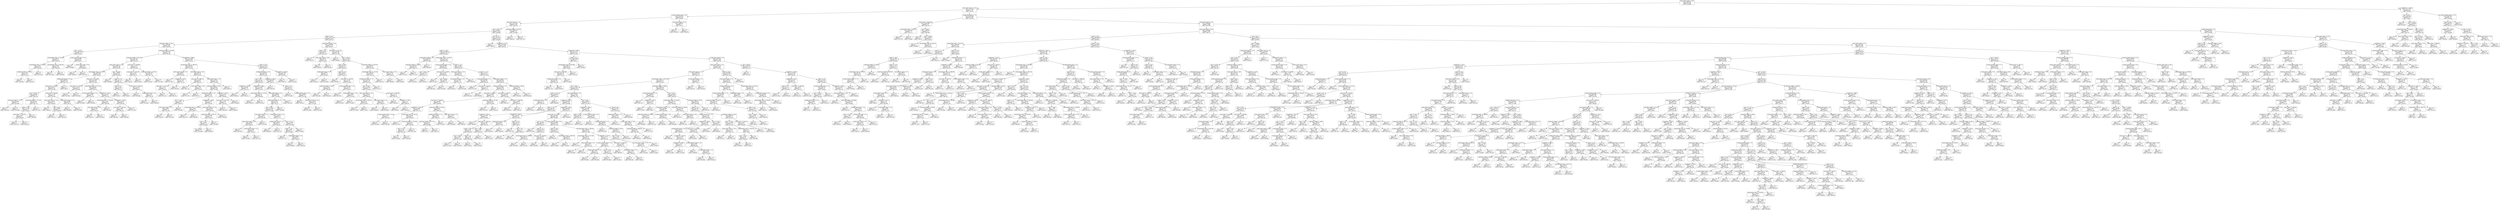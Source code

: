 digraph Tree {
node [shape=box] ;
0 [label="atom_stereo_count <= 10.5\nmse = 5699.756\nsamples = 765\nvalue = 464.866"] ;
1 [label="heavy_atom_count <= 23.5\nmse = 5172.388\nsamples = 747\nvalue = 467.44"] ;
0 -> 1 [labeldistance=2.5, labelangle=45, headlabel="True"] ;
2 [label="h_bond_acceptor_count <= 8.5\nmse = 2604.378\nsamples = 255\nvalue = 489.922"] ;
1 -> 2 ;
3 [label="atom_stereo_count <= 7.5\nmse = 2537.359\nsamples = 253\nvalue = 488.763"] ;
2 -> 3 ;
4 [label="tpsa <= 66.9\nmse = 2455.82\nsamples = 251\nvalue = 489.685"] ;
3 -> 4 ;
5 [label="xlogp <= 3.55\nmse = 1434.173\nsamples = 107\nvalue = 500.731"] ;
4 -> 5 ;
6 [label="molecular_weight <= 165.7\nmse = 1424.852\nsamples = 84\nvalue = 505.678"] ;
5 -> 6 ;
7 [label="tpsa <= 57.25\nmse = 468.678\nsamples = 8\nvalue = 533.02"] ;
6 -> 7 ;
8 [label="monoisotopic_mass <= 150.044\nmse = 99.872\nsamples = 5\nvalue = 545.076"] ;
7 -> 8 ;
9 [label="monoisotopic_mass <= 134.013\nmse = 5.063\nsamples = 3\nvalue = 539.549"] ;
8 -> 9 ;
10 [label="molecular_weight <= 122.615\nmse = 1.096\nsamples = 2\nvalue = 541.674"] ;
9 -> 10 ;
11 [label="mse = 0.0\nsamples = 1\nvalue = 540.193"] ;
10 -> 11 ;
12 [label="mse = 0.0\nsamples = 1\nvalue = 542.414"] ;
10 -> 12 ;
13 [label="mse = 0.0\nsamples = 1\nvalue = 537.424"] ;
9 -> 13 ;
14 [label="monoisotopic_mass <= 160.105\nmse = 17.669\nsamples = 2\nvalue = 561.658"] ;
8 -> 14 ;
15 [label="mse = 0.0\nsamples = 1\nvalue = 557.455"] ;
14 -> 15 ;
16 [label="mse = -0.0\nsamples = 1\nvalue = 565.862"] ;
14 -> 16 ;
17 [label="h_bond_acceptor_count <= 2.0\nmse = 30.908\nsamples = 3\nvalue = 500.87"] ;
7 -> 17 ;
18 [label="mse = 0.0\nsamples = 1\nvalue = 508.663"] ;
17 -> 18 ;
19 [label="heavy_atom_count <= 8.5\nmse = 0.81\nsamples = 2\nvalue = 496.973"] ;
17 -> 19 ;
20 [label="mse = 0.0\nsamples = 1\nvalue = 496.073"] ;
19 -> 20 ;
21 [label="mse = -0.0\nsamples = 1\nvalue = 497.873"] ;
19 -> 21 ;
22 [label="molecular_weight <= 252.645\nmse = 1437.634\nsamples = 76\nvalue = 503.192"] ;
6 -> 22 ;
23 [label="molecular_weight <= 247.01\nmse = 1631.851\nsamples = 32\nvalue = 491.184"] ;
22 -> 23 ;
24 [label="heavy_atom_count <= 17.5\nmse = 1481.545\nsamples = 28\nvalue = 497.841"] ;
23 -> 24 ;
25 [label="monoisotopic_mass <= 205.128\nmse = 1356.884\nsamples = 22\nvalue = 490.503"] ;
24 -> 25 ;
26 [label="rotable_bond_count <= 3.5\nmse = 966.403\nsamples = 12\nvalue = 501.776"] ;
25 -> 26 ;
27 [label="exact_mass <= 179.605\nmse = 846.617\nsamples = 11\nvalue = 507.652"] ;
26 -> 27 ;
28 [label="tpsa <= 36.25\nmse = 284.096\nsamples = 6\nvalue = 481.376"] ;
27 -> 28 ;
29 [label="molecular_weight <= 175.77\nmse = 20.593\nsamples = 2\nvalue = 457.006"] ;
28 -> 29 ;
30 [label="mse = 0.0\nsamples = 1\nvalue = 461.544"] ;
29 -> 30 ;
31 [label="mse = 0.0\nsamples = 1\nvalue = 452.468"] ;
29 -> 31 ;
32 [label="molecular_weight <= 177.155\nmse = 56.923\nsamples = 4\nvalue = 491.124"] ;
28 -> 32 ;
33 [label="xlogp <= 1.95\nmse = 11.048\nsamples = 3\nvalue = 494.591"] ;
32 -> 33 ;
34 [label="exact_mass <= 173.587\nmse = 0.818\nsamples = 2\nvalue = 496.456"] ;
33 -> 34 ;
35 [label="mse = 0.0\nsamples = 1\nvalue = 497.735"] ;
34 -> 35 ;
36 [label="mse = 0.0\nsamples = 1\nvalue = 495.816"] ;
34 -> 36 ;
37 [label="mse = -0.0\nsamples = 1\nvalue = 488.996"] ;
33 -> 37 ;
38 [label="mse = -0.0\nsamples = 1\nvalue = 477.255"] ;
32 -> 38 ;
39 [label="exact_mass <= 200.593\nmse = 577.528\nsamples = 5\nvalue = 521.801"] ;
27 -> 39 ;
40 [label="heavy_atom_count <= 14.0\nmse = 110.974\nsamples = 3\nvalue = 546.326"] ;
39 -> 40 ;
41 [label="mse = 0.0\nsamples = 1\nvalue = 559.261"] ;
40 -> 41 ;
42 [label="tpsa <= 25.9\nmse = 40.981\nsamples = 2\nvalue = 539.859"] ;
40 -> 42 ;
43 [label="mse = 0.0\nsamples = 1\nvalue = 528.771"] ;
42 -> 43 ;
44 [label="mse = 0.0\nsamples = 1\nvalue = 543.555"] ;
42 -> 44 ;
45 [label="h_bond_donor_count <= 2.0\nmse = 19.991\nsamples = 2\nvalue = 500.78"] ;
39 -> 45 ;
46 [label="mse = 0.0\nsamples = 1\nvalue = 496.908"] ;
45 -> 46 ;
47 [label="mse = -0.0\nsamples = 1\nvalue = 505.943"] ;
45 -> 47 ;
48 [label="mse = -0.0\nsamples = 1\nvalue = 462.6"] ;
26 -> 48 ;
49 [label="exact_mass <= 214.566\nmse = 1425.098\nsamples = 10\nvalue = 470.558"] ;
25 -> 49 ;
50 [label="exact_mass <= 210.108\nmse = 729.216\nsamples = 2\nvalue = 400.889"] ;
49 -> 50 ;
51 [label="mse = 0.0\nsamples = 1\nvalue = 427.893"] ;
50 -> 51 ;
52 [label="mse = -0.0\nsamples = 1\nvalue = 373.885"] ;
50 -> 52 ;
53 [label="monoisotopic_mass <= 221.101\nmse = 508.661\nsamples = 8\nvalue = 483.225"] ;
49 -> 53 ;
54 [label="h_bond_acceptor_count <= 3.5\nmse = 47.863\nsamples = 2\nvalue = 515.178"] ;
53 -> 54 ;
55 [label="mse = 0.0\nsamples = 1\nvalue = 510.286"] ;
54 -> 55 ;
56 [label="mse = -0.0\nsamples = 1\nvalue = 524.962"] ;
54 -> 56 ;
57 [label="complexity <= 228.5\nmse = 155.017\nsamples = 6\nvalue = 471.243"] ;
53 -> 57 ;
58 [label="monoisotopic_mass <= 236.042\nmse = 16.46\nsamples = 3\nvalue = 456.339"] ;
57 -> 58 ;
59 [label="atom_stereo_count <= 0.5\nmse = 0.736\nsamples = 2\nvalue = 453.513"] ;
58 -> 59 ;
60 [label="mse = 0.0\nsamples = 1\nvalue = 454.371"] ;
59 -> 60 ;
61 [label="mse = -0.0\nsamples = 1\nvalue = 452.655"] ;
59 -> 61 ;
62 [label="mse = 0.0\nsamples = 1\nvalue = 461.99"] ;
58 -> 62 ;
63 [label="complexity <= 258.0\nmse = 24.901\nsamples = 3\nvalue = 480.185"] ;
57 -> 63 ;
64 [label="exact_mass <= 241.06\nmse = 5.586\nsamples = 2\nvalue = 482.446"] ;
63 -> 64 ;
65 [label="mse = 0.0\nsamples = 1\nvalue = 481.081"] ;
64 -> 65 ;
66 [label="mse = 0.0\nsamples = 1\nvalue = 486.539"] ;
64 -> 66 ;
67 [label="mse = -0.0\nsamples = 1\nvalue = 471.145"] ;
63 -> 67 ;
68 [label="tpsa <= 40.85\nmse = 709.807\nsamples = 6\nvalue = 530.862"] ;
24 -> 68 ;
69 [label="mse = 0.0\nsamples = 1\nvalue = 586.428"] ;
68 -> 69 ;
70 [label="xlogp <= 1.75\nmse = 307.116\nsamples = 5\nvalue = 522.924"] ;
68 -> 70 ;
71 [label="xlogp <= 0.7\nmse = 15.494\nsamples = 2\nvalue = 542.537"] ;
70 -> 71 ;
72 [label="mse = 0.0\nsamples = 1\nvalue = 545.32"] ;
71 -> 72 ;
73 [label="mse = 0.0\nsamples = 1\nvalue = 536.97"] ;
71 -> 73 ;
74 [label="exact_mass <= 239.592\nmse = 20.978\nsamples = 3\nvalue = 508.215"] ;
70 -> 74 ;
75 [label="mse = 0.0\nsamples = 1\nvalue = 500.499"] ;
74 -> 75 ;
76 [label="rotable_bond_count <= 2.5\nmse = 1.511\nsamples = 2\nvalue = 510.787"] ;
74 -> 76 ;
77 [label="mse = 0.0\nsamples = 1\nvalue = 511.656"] ;
76 -> 77 ;
78 [label="mse = -0.0\nsamples = 1\nvalue = 509.048"] ;
76 -> 78 ;
79 [label="exact_mass <= 248.639\nmse = 874.13\nsamples = 4\nvalue = 454.569"] ;
23 -> 79 ;
80 [label="exact_mass <= 247.614\nmse = 102.82\nsamples = 2\nvalue = 440.18"] ;
79 -> 80 ;
81 [label="mse = 0.0\nsamples = 1\nvalue = 450.32"] ;
80 -> 81 ;
82 [label="mse = 0.0\nsamples = 1\nvalue = 430.04"] ;
80 -> 82 ;
83 [label="molecular_weight <= 250.175\nmse = 703.629\nsamples = 2\nvalue = 497.735"] ;
79 -> 83 ;
84 [label="mse = 0.0\nsamples = 1\nvalue = 524.261"] ;
83 -> 84 ;
85 [label="mse = -0.0\nsamples = 1\nvalue = 471.209"] ;
83 -> 85 ;
86 [label="complexity <= 388.5\nmse = 1100.698\nsamples = 44\nvalue = 512.242"] ;
22 -> 86 ;
87 [label="monoisotopic_mass <= 260.152\nmse = 650.082\nsamples = 21\nvalue = 526.265"] ;
86 -> 87 ;
88 [label="heavy_atom_count <= 17.5\nmse = 90.867\nsamples = 4\nvalue = 550.465"] ;
87 -> 88 ;
89 [label="mse = 0.0\nsamples = 1\nvalue = 571.867"] ;
88 -> 89 ;
90 [label="complexity <= 359.5\nmse = 37.812\nsamples = 3\nvalue = 547.79"] ;
88 -> 90 ;
91 [label="exact_mass <= 257.615\nmse = 2.226\nsamples = 2\nvalue = 550.053"] ;
90 -> 91 ;
92 [label="mse = 0.0\nsamples = 1\nvalue = 551.776"] ;
91 -> 92 ;
93 [label="mse = -0.0\nsamples = 1\nvalue = 548.761"] ;
91 -> 93 ;
94 [label="mse = -0.0\nsamples = 1\nvalue = 531.945"] ;
90 -> 94 ;
95 [label="heavy_atom_count <= 19.5\nmse = 581.09\nsamples = 17\nvalue = 518.487"] ;
87 -> 95 ;
96 [label="exact_mass <= 268.116\nmse = 88.645\nsamples = 3\nvalue = 486.232"] ;
95 -> 96 ;
97 [label="mse = 0.0\nsamples = 1\nvalue = 497.714"] ;
96 -> 97 ;
98 [label="heavy_atom_count <= 18.0\nmse = 1.267\nsamples = 2\nvalue = 478.578"] ;
96 -> 98 ;
99 [label="mse = 0.0\nsamples = 1\nvalue = 477.782"] ;
98 -> 99 ;
100 [label="mse = 0.0\nsamples = 1\nvalue = 480.17"] ;
98 -> 100 ;
101 [label="atom_stereo_count <= 2.0\nmse = 412.814\nsamples = 14\nvalue = 525.499"] ;
95 -> 101 ;
102 [label="molecular_weight <= 319.0\nmse = 288.49\nsamples = 13\nvalue = 523.004"] ;
101 -> 102 ;
103 [label="rotable_bond_count <= 3.5\nmse = 136.327\nsamples = 10\nvalue = 514.778"] ;
102 -> 103 ;
104 [label="tpsa <= 12.95\nmse = 4.852\nsamples = 3\nvalue = 530.422"] ;
103 -> 104 ;
105 [label="atom_stereo_count <= 0.5\nmse = 0.826\nsamples = 2\nvalue = 531.446"] ;
104 -> 105 ;
106 [label="mse = 0.0\nsamples = 1\nvalue = 530.537"] ;
105 -> 106 ;
107 [label="mse = -0.0\nsamples = 1\nvalue = 532.355"] ;
105 -> 107 ;
108 [label="mse = 0.0\nsamples = 1\nvalue = 526.328"] ;
104 -> 108 ;
109 [label="complexity <= 298.0\nmse = 34.275\nsamples = 7\nvalue = 507.667"] ;
103 -> 109 ;
110 [label="monoisotopic_mass <= 310.198\nmse = 2.962\nsamples = 2\nvalue = 499.272"] ;
109 -> 110 ;
111 [label="mse = 0.0\nsamples = 1\nvalue = 497.551"] ;
110 -> 111 ;
112 [label="mse = -0.0\nsamples = 1\nvalue = 500.993"] ;
110 -> 112 ;
113 [label="heavy_atom_count <= 21.5\nmse = 22.091\nsamples = 5\nvalue = 509.533"] ;
109 -> 113 ;
114 [label="molecular_weight <= 302.73\nmse = 21.386\nsamples = 4\nvalue = 510.153"] ;
113 -> 114 ;
115 [label="tpsa <= 52.5\nmse = 28.431\nsamples = 3\nvalue = 510.008"] ;
114 -> 115 ;
116 [label="mse = 42.628\nsamples = 2\nvalue = 510.086"] ;
115 -> 116 ;
117 [label="mse = 0.0\nsamples = 1\nvalue = 509.852"] ;
115 -> 117 ;
118 [label="mse = 0.0\nsamples = 1\nvalue = 510.589"] ;
114 -> 118 ;
119 [label="mse = -0.0\nsamples = 1\nvalue = 504.568"] ;
113 -> 119 ;
120 [label="complexity <= 319.0\nmse = 32.564\nsamples = 3\nvalue = 544.942"] ;
102 -> 120 ;
121 [label="exact_mass <= 331.199\nmse = 4.226\nsamples = 2\nvalue = 542.531"] ;
120 -> 121 ;
122 [label="mse = 0.0\nsamples = 1\nvalue = 545.049"] ;
121 -> 122 ;
123 [label="mse = 0.0\nsamples = 1\nvalue = 540.853"] ;
121 -> 123 ;
124 [label="mse = -0.0\nsamples = 1\nvalue = 556.992"] ;
120 -> 124 ;
125 [label="mse = 0.0\nsamples = 1\nvalue = 580.372"] ;
101 -> 125 ;
126 [label="xlogp <= 3.35\nmse = 1131.415\nsamples = 23\nvalue = 496.027"] ;
86 -> 126 ;
127 [label="rotable_bond_count <= 3.5\nmse = 942.405\nsamples = 21\nvalue = 491.106"] ;
126 -> 127 ;
128 [label="tpsa <= 37.1\nmse = 493.243\nsamples = 16\nvalue = 480.196"] ;
127 -> 128 ;
129 [label="complexity <= 418.0\nmse = 233.861\nsamples = 2\nvalue = 515.124"] ;
128 -> 129 ;
130 [label="mse = 0.0\nsamples = 1\nvalue = 499.832"] ;
129 -> 130 ;
131 [label="mse = -0.0\nsamples = 1\nvalue = 530.417"] ;
129 -> 131 ;
132 [label="complexity <= 396.0\nmse = 378.604\nsamples = 14\nvalue = 476.519"] ;
128 -> 132 ;
133 [label="monoisotopic_mass <= 270.548\nmse = 60.222\nsamples = 2\nvalue = 500.839"] ;
132 -> 133 ;
134 [label="mse = 0.0\nsamples = 1\nvalue = 495.352"] ;
133 -> 134 ;
135 [label="mse = -0.0\nsamples = 1\nvalue = 511.814"] ;
133 -> 135 ;
136 [label="bond_stereo_count <= 0.5\nmse = 306.603\nsamples = 12\nvalue = 471.959"] ;
132 -> 136 ;
137 [label="rotable_bond_count <= 2.5\nmse = 210.67\nsamples = 11\nvalue = 467.78"] ;
136 -> 137 ;
138 [label="tpsa <= 39.3\nmse = 124.399\nsamples = 10\nvalue = 470.485"] ;
137 -> 138 ;
139 [label="atom_stereo_count <= 5.5\nmse = 18.312\nsamples = 4\nvalue = 462.055"] ;
138 -> 139 ;
140 [label="heavy_atom_count <= 19.5\nmse = 6.069\nsamples = 3\nvalue = 460.427"] ;
139 -> 140 ;
141 [label="mse = 0.0\nsamples = 1\nvalue = 462.436"] ;
140 -> 141 ;
142 [label="h_bond_donor_count <= 0.5\nmse = 0.041\nsamples = 2\nvalue = 457.414"] ;
140 -> 142 ;
143 [label="mse = 0.0\nsamples = 1\nvalue = 457.616"] ;
142 -> 143 ;
144 [label="mse = 0.0\nsamples = 1\nvalue = 457.212"] ;
142 -> 144 ;
145 [label="mse = 0.0\nsamples = 1\nvalue = 470.196"] ;
139 -> 145 ;
146 [label="h_bond_donor_count <= 0.5\nmse = 102.217\nsamples = 6\nvalue = 477.71"] ;
138 -> 146 ;
147 [label="rotable_bond_count <= 1.0\nmse = 30.437\nsamples = 2\nvalue = 492.001"] ;
146 -> 147 ;
148 [label="mse = 0.0\nsamples = 1\nvalue = 486.484"] ;
147 -> 148 ;
149 [label="mse = 0.0\nsamples = 1\nvalue = 497.518"] ;
147 -> 149 ;
150 [label="tpsa <= 61.75\nmse = 16.565\nsamples = 4\nvalue = 471.994"] ;
146 -> 150 ;
151 [label="xlogp <= 1.85\nmse = 0.867\nsamples = 3\nvalue = 470.002"] ;
150 -> 151 ;
152 [label="mse = 0.0\nsamples = 1\nvalue = 471.571"] ;
151 -> 152 ;
153 [label="rotable_bond_count <= 0.5\nmse = 0.062\nsamples = 2\nvalue = 469.479"] ;
151 -> 153 ;
154 [label="mse = 0.0\nsamples = 1\nvalue = 469.655"] ;
153 -> 154 ;
155 [label="mse = 0.0\nsamples = 1\nvalue = 469.128"] ;
153 -> 155 ;
156 [label="mse = -0.0\nsamples = 1\nvalue = 479.962"] ;
150 -> 156 ;
157 [label="mse = 0.0\nsamples = 1\nvalue = 432.608"] ;
137 -> 157 ;
158 [label="mse = -0.0\nsamples = 1\nvalue = 501.214"] ;
136 -> 158 ;
159 [label="complexity <= 394.5\nmse = 988.665\nsamples = 5\nvalue = 519.747"] ;
127 -> 159 ;
160 [label="mse = 0.0\nsamples = 1\nvalue = 454.433"] ;
159 -> 160 ;
161 [label="xlogp <= 1.3\nmse = 433.421\nsamples = 4\nvalue = 529.078"] ;
159 -> 161 ;
162 [label="mse = 0.0\nsamples = 1\nvalue = 575.396"] ;
161 -> 162 ;
163 [label="h_bond_acceptor_count <= 3.5\nmse = 88.502\nsamples = 3\nvalue = 521.358"] ;
161 -> 163 ;
164 [label="mse = 0.0\nsamples = 1\nvalue = 533.94"] ;
163 -> 164 ;
165 [label="heavy_atom_count <= 21.0\nmse = 14.026\nsamples = 2\nvalue = 515.067"] ;
163 -> 165 ;
166 [label="mse = 0.0\nsamples = 1\nvalue = 512.905"] ;
165 -> 166 ;
167 [label="mse = 0.0\nsamples = 1\nvalue = 521.554"] ;
165 -> 167 ;
168 [label="complexity <= 594.0\nmse = 461.999\nsamples = 2\nvalue = 543.592"] ;
126 -> 168 ;
169 [label="mse = 0.0\nsamples = 1\nvalue = 558.791"] ;
168 -> 169 ;
170 [label="mse = 0.0\nsamples = 1\nvalue = 513.195"] ;
168 -> 170 ;
171 [label="rotable_bond_count <= 0.5\nmse = 1029.058\nsamples = 23\nvalue = 482.077"] ;
5 -> 171 ;
172 [label="xlogp <= 4.0\nmse = 205.522\nsamples = 3\nvalue = 519.242"] ;
171 -> 172 ;
173 [label="mse = 0.0\nsamples = 1\nvalue = 542.037"] ;
172 -> 173 ;
174 [label="heavy_atom_count <= 20.0\nmse = 43.09\nsamples = 2\nvalue = 511.644"] ;
172 -> 174 ;
175 [label="mse = 0.0\nsamples = 1\nvalue = 520.927"] ;
174 -> 175 ;
176 [label="mse = 0.0\nsamples = 1\nvalue = 507.002"] ;
174 -> 176 ;
177 [label="exact_mass <= 247.133\nmse = 934.095\nsamples = 20\nvalue = 477.281"] ;
171 -> 177 ;
178 [label="mse = 0.0\nsamples = 1\nvalue = 546.992"] ;
177 -> 178 ;
179 [label="tpsa <= 39.15\nmse = 797.845\nsamples = 19\nvalue = 474.957"] ;
177 -> 179 ;
180 [label="xlogp <= 3.95\nmse = 944.751\nsamples = 8\nvalue = 461.614"] ;
179 -> 180 ;
181 [label="rotable_bond_count <= 2.0\nmse = 42.973\nsamples = 2\nvalue = 419.941"] ;
180 -> 181 ;
182 [label="mse = 0.0\nsamples = 1\nvalue = 429.212"] ;
181 -> 182 ;
183 [label="mse = -0.0\nsamples = 1\nvalue = 415.306"] ;
181 -> 183 ;
184 [label="xlogp <= 4.15\nmse = 268.017\nsamples = 6\nvalue = 479.473"] ;
180 -> 184 ;
185 [label="mse = 0.0\nsamples = 1\nvalue = 502.692"] ;
184 -> 185 ;
186 [label="exact_mass <= 315.203\nmse = 73.319\nsamples = 5\nvalue = 470.186"] ;
184 -> 186 ;
187 [label="molecular_weight <= 294.5\nmse = 2.624\nsamples = 2\nvalue = 460.666"] ;
186 -> 187 ;
188 [label="mse = 0.0\nsamples = 1\nvalue = 462.286"] ;
187 -> 188 ;
189 [label="mse = 0.0\nsamples = 1\nvalue = 459.046"] ;
187 -> 189 ;
190 [label="h_bond_acceptor_count <= 0.5\nmse = 19.756\nsamples = 3\nvalue = 476.532"] ;
186 -> 190 ;
191 [label="mse = 0.0\nsamples = 1\nvalue = 482.745"] ;
190 -> 191 ;
192 [label="rotable_bond_count <= 14.0\nmse = 0.683\nsamples = 2\nvalue = 473.426"] ;
190 -> 192 ;
193 [label="mse = 0.0\nsamples = 1\nvalue = 474.252"] ;
192 -> 193 ;
194 [label="mse = -0.0\nsamples = 1\nvalue = 472.599"] ;
192 -> 194 ;
195 [label="molecular_weight <= 337.975\nmse = 590.85\nsamples = 11\nvalue = 481.629"] ;
179 -> 195 ;
196 [label="monoisotopic_mass <= 311.09\nmse = 545.626\nsamples = 9\nvalue = 486.143"] ;
195 -> 196 ;
197 [label="rotable_bond_count <= 7.5\nmse = 247.234\nsamples = 8\nvalue = 479.535"] ;
196 -> 197 ;
198 [label="tpsa <= 48.1\nmse = 125.084\nsamples = 7\nvalue = 476.482"] ;
197 -> 198 ;
199 [label="heavy_atom_count <= 20.5\nmse = 26.544\nsamples = 4\nvalue = 484.091"] ;
198 -> 199 ;
200 [label="monoisotopic_mass <= 259.152\nmse = 0.543\nsamples = 2\nvalue = 478.673"] ;
199 -> 200 ;
201 [label="mse = 0.0\nsamples = 1\nvalue = 477.936"] ;
200 -> 201 ;
202 [label="mse = 0.0\nsamples = 1\nvalue = 479.41"] ;
200 -> 202 ;
203 [label="atom_stereo_count <= 1.0\nmse = 5.081\nsamples = 2\nvalue = 488.425"] ;
199 -> 203 ;
204 [label="mse = 0.0\nsamples = 1\nvalue = 485.664"] ;
203 -> 204 ;
205 [label="mse = -0.0\nsamples = 1\nvalue = 490.265"] ;
203 -> 205 ;
206 [label="exact_mass <= 282.094\nmse = 10.711\nsamples = 3\nvalue = 462.787"] ;
198 -> 206 ;
207 [label="mse = 0.0\nsamples = 1\nvalue = 456.242"] ;
206 -> 207 ;
208 [label="complexity <= 394.5\nmse = 0.0\nsamples = 2\nvalue = 464.424"] ;
206 -> 208 ;
209 [label="mse = 0.0\nsamples = 1\nvalue = 464.42"] ;
208 -> 209 ;
210 [label="mse = 0.0\nsamples = 1\nvalue = 464.425"] ;
208 -> 210 ;
211 [label="mse = -0.0\nsamples = 1\nvalue = 522.277"] ;
197 -> 211 ;
212 [label="mse = 0.0\nsamples = 1\nvalue = 535.702"] ;
196 -> 212 ;
213 [label="heavy_atom_count <= 21.5\nmse = 77.385\nsamples = 2\nvalue = 456.05"] ;
195 -> 213 ;
214 [label="mse = 0.0\nsamples = 1\nvalue = 468.491"] ;
213 -> 214 ;
215 [label="mse = 0.0\nsamples = 1\nvalue = 449.83"] ;
213 -> 215 ;
216 [label="tpsa <= 67.1\nmse = 3035.718\nsamples = 144\nvalue = 481.802"] ;
4 -> 216 ;
217 [label="mse = 0.0\nsamples = 1\nvalue = 306.079"] ;
216 -> 217 ;
218 [label="complexity <= 277.0\nmse = 2793.399\nsamples = 143\nvalue = 483.317"] ;
216 -> 218 ;
219 [label="xlogp <= -2.95\nmse = 1504.596\nsamples = 32\nvalue = 502.001"] ;
218 -> 219 ;
220 [label="h_bond_donor_count <= 4.0\nmse = 1049.239\nsamples = 3\nvalue = 551.883"] ;
219 -> 220 ;
221 [label="molecular_weight <= 142.66\nmse = 214.692\nsamples = 2\nvalue = 565.076"] ;
220 -> 221 ;
222 [label="mse = 0.0\nsamples = 1\nvalue = 547.131"] ;
221 -> 222 ;
223 [label="mse = 0.0\nsamples = 1\nvalue = 577.04"] ;
221 -> 223 ;
224 [label="mse = -0.0\nsamples = 1\nvalue = 485.916"] ;
220 -> 224 ;
225 [label="monoisotopic_mass <= 153.027\nmse = 1181.116\nsamples = 29\nvalue = 495.199"] ;
219 -> 225 ;
226 [label="h_bond_acceptor_count <= 2.5\nmse = 487.908\nsamples = 5\nvalue = 448.889"] ;
225 -> 226 ;
227 [label="tpsa <= 80.3\nmse = 202.749\nsamples = 2\nvalue = 415.272"] ;
226 -> 227 ;
228 [label="mse = 0.0\nsamples = 1\nvalue = 401.033"] ;
227 -> 228 ;
229 [label="mse = -0.0\nsamples = 1\nvalue = 429.511"] ;
227 -> 229 ;
230 [label="exact_mass <= 118.033\nmse = 80.697\nsamples = 3\nvalue = 460.094"] ;
226 -> 230 ;
231 [label="mse = 0.0\nsamples = 1\nvalue = 471.957"] ;
230 -> 231 ;
232 [label="tpsa <= 68.45\nmse = 63.063\nsamples = 2\nvalue = 457.722"] ;
230 -> 232 ;
233 [label="mse = 0.0\nsamples = 1\nvalue = 464.206"] ;
232 -> 233 ;
234 [label="mse = 0.0\nsamples = 1\nvalue = 447.996"] ;
232 -> 234 ;
235 [label="xlogp <= -1.8\nmse = 752.681\nsamples = 24\nvalue = 505.49"] ;
225 -> 235 ;
236 [label="heavy_atom_count <= 14.5\nmse = 253.343\nsamples = 3\nvalue = 468.049"] ;
235 -> 236 ;
237 [label="h_bond_donor_count <= 5.0\nmse = 317.923\nsamples = 2\nvalue = 477.764"] ;
236 -> 237 ;
238 [label="mse = 0.0\nsamples = 1\nvalue = 490.372"] ;
237 -> 238 ;
239 [label="mse = 0.0\nsamples = 1\nvalue = 452.548"] ;
237 -> 239 ;
240 [label="mse = -0.0\nsamples = 1\nvalue = 458.334"] ;
236 -> 240 ;
241 [label="xlogp <= -1.15\nmse = 516.115\nsamples = 21\nvalue = 512.978"] ;
235 -> 241 ;
242 [label="h_bond_donor_count <= 2.5\nmse = 902.082\nsamples = 3\nvalue = 536.248"] ;
241 -> 242 ;
243 [label="mse = 0.0\nsamples = 1\nvalue = 571.435"] ;
242 -> 243 ;
244 [label="exact_mass <= 165.035\nmse = 127.776\nsamples = 2\nvalue = 512.79"] ;
242 -> 244 ;
245 [label="mse = 0.0\nsamples = 1\nvalue = 520.783"] ;
244 -> 245 ;
246 [label="mse = 0.0\nsamples = 1\nvalue = 496.804"] ;
244 -> 246 ;
247 [label="h_bond_donor_count <= 3.5\nmse = 308.961\nsamples = 18\nvalue = 508.324"] ;
241 -> 247 ;
248 [label="rotable_bond_count <= 3.5\nmse = 235.002\nsamples = 16\nvalue = 503.729"] ;
247 -> 248 ;
249 [label="exact_mass <= 246.117\nmse = 145.836\nsamples = 13\nvalue = 501.116"] ;
248 -> 249 ;
250 [label="exact_mass <= 196.504\nmse = 98.049\nsamples = 11\nvalue = 496.839"] ;
249 -> 250 ;
251 [label="complexity <= 160.5\nmse = 65.683\nsamples = 6\nvalue = 501.123"] ;
250 -> 251 ;
252 [label="h_bond_acceptor_count <= 3.0\nmse = 2.417\nsamples = 2\nvalue = 491.344"] ;
251 -> 252 ;
253 [label="mse = 0.0\nsamples = 1\nvalue = 493.543"] ;
252 -> 253 ;
254 [label="mse = 0.0\nsamples = 1\nvalue = 490.245"] ;
252 -> 254 ;
255 [label="monoisotopic_mass <= 167.04\nmse = 25.604\nsamples = 4\nvalue = 506.012"] ;
251 -> 255 ;
256 [label="mse = 0.0\nsamples = 1\nvalue = 515.734"] ;
255 -> 256 ;
257 [label="molecular_weight <= 187.665\nmse = 8.04\nsamples = 3\nvalue = 504.067"] ;
255 -> 257 ;
258 [label="tpsa <= 72.5\nmse = 0.048\nsamples = 2\nvalue = 501.756"] ;
257 -> 258 ;
259 [label="mse = 0.0\nsamples = 1\nvalue = 501.602"] ;
258 -> 259 ;
260 [label="mse = -0.0\nsamples = 1\nvalue = 502.065"] ;
258 -> 260 ;
261 [label="mse = -0.0\nsamples = 1\nvalue = 507.534"] ;
257 -> 261 ;
262 [label="molecular_weight <= 235.245\nmse = 63.84\nsamples = 5\nvalue = 489.129"] ;
250 -> 262 ;
263 [label="rotable_bond_count <= 1.5\nmse = 23.974\nsamples = 3\nvalue = 483.476"] ;
262 -> 263 ;
264 [label="molecular_weight <= 217.725\nmse = 0.628\nsamples = 2\nvalue = 486.908"] ;
263 -> 264 ;
265 [label="mse = 0.0\nsamples = 1\nvalue = 487.7"] ;
264 -> 265 ;
266 [label="mse = -0.0\nsamples = 1\nvalue = 486.115"] ;
264 -> 266 ;
267 [label="mse = 0.0\nsamples = 1\nvalue = 476.612"] ;
263 -> 267 ;
268 [label="atom_stereo_count <= 0.5\nmse = 3.771\nsamples = 2\nvalue = 497.61"] ;
262 -> 268 ;
269 [label="mse = 0.0\nsamples = 1\nvalue = 495.668"] ;
268 -> 269 ;
270 [label="mse = -0.0\nsamples = 1\nvalue = 499.552"] ;
268 -> 270 ;
271 [label="molecular_weight <= 271.66\nmse = 25.043\nsamples = 2\nvalue = 516.084"] ;
249 -> 271 ;
272 [label="mse = 0.0\nsamples = 1\nvalue = 507.416"] ;
271 -> 272 ;
273 [label="mse = 0.0\nsamples = 1\nvalue = 518.973"] ;
271 -> 273 ;
274 [label="exact_mass <= 226.077\nmse = 483.258\nsamples = 3\nvalue = 519.406"] ;
248 -> 274 ;
275 [label="mse = 0.0\nsamples = 1\nvalue = 550.174"] ;
274 -> 275 ;
276 [label="exact_mass <= 266.559\nmse = 14.884\nsamples = 2\nvalue = 504.022"] ;
274 -> 276 ;
277 [label="mse = 0.0\nsamples = 1\nvalue = 500.164"] ;
276 -> 277 ;
278 [label="mse = -0.0\nsamples = 1\nvalue = 507.88"] ;
276 -> 278 ;
279 [label="molecular_weight <= 188.44\nmse = 4.446\nsamples = 2\nvalue = 532.448"] ;
247 -> 279 ;
280 [label="mse = 0.0\nsamples = 1\nvalue = 534.556"] ;
279 -> 280 ;
281 [label="mse = 0.0\nsamples = 1\nvalue = 530.339"] ;
279 -> 281 ;
282 [label="complexity <= 290.0\nmse = 3025.215\nsamples = 111\nvalue = 478.184"] ;
218 -> 282 ;
283 [label="xlogp <= 0.7\nmse = 16314.686\nsamples = 5\nvalue = 405.77"] ;
282 -> 283 ;
284 [label="monoisotopic_mass <= 297.609\nmse = 1959.16\nsamples = 4\nvalue = 466.49"] ;
283 -> 284 ;
285 [label="exact_mass <= 250.569\nmse = 639.181\nsamples = 3\nvalue = 444.28"] ;
284 -> 285 ;
286 [label="rotable_bond_count <= 4.0\nmse = 104.356\nsamples = 2\nvalue = 461.156"] ;
285 -> 286 ;
287 [label="mse = 0.0\nsamples = 1\nvalue = 471.372"] ;
286 -> 287 ;
288 [label="mse = 0.0\nsamples = 1\nvalue = 450.941"] ;
286 -> 288 ;
289 [label="mse = 0.0\nsamples = 1\nvalue = 410.528"] ;
285 -> 289 ;
290 [label="mse = -0.0\nsamples = 1\nvalue = 533.118"] ;
284 -> 290 ;
291 [label="mse = -0.0\nsamples = 1\nvalue = 162.893"] ;
283 -> 291 ;
292 [label="h_bond_donor_count <= 3.5\nmse = 2497.494\nsamples = 106\nvalue = 480.229"] ;
282 -> 292 ;
293 [label="atom_stereo_count <= 2.5\nmse = 2531.104\nsamples = 89\nvalue = 476.411"] ;
292 -> 293 ;
294 [label="bond_stereo_count <= 1.5\nmse = 2026.439\nsamples = 77\nvalue = 480.758"] ;
293 -> 294 ;
295 [label="monoisotopic_mass <= 307.108\nmse = 1963.72\nsamples = 75\nvalue = 482.514"] ;
294 -> 295 ;
296 [label="tpsa <= 69.2\nmse = 1124.637\nsamples = 47\nvalue = 490.369"] ;
295 -> 296 ;
297 [label="xlogp <= 3.15\nmse = 1802.854\nsamples = 3\nvalue = 529.65"] ;
296 -> 297 ;
298 [label="rotable_bond_count <= 2.5\nmse = 2.774\nsamples = 2\nvalue = 581.637"] ;
297 -> 298 ;
299 [label="mse = 0.0\nsamples = 1\nvalue = 579.971"] ;
298 -> 299 ;
300 [label="mse = -0.0\nsamples = 1\nvalue = 583.302"] ;
298 -> 300 ;
301 [label="mse = 0.0\nsamples = 1\nvalue = 494.992"] ;
297 -> 301 ;
302 [label="atom_stereo_count <= 0.5\nmse = 971.827\nsamples = 44\nvalue = 487.785"] ;
296 -> 302 ;
303 [label="complexity <= 393.5\nmse = 899.062\nsamples = 31\nvalue = 492.888"] ;
302 -> 303 ;
304 [label="xlogp <= 1.45\nmse = 882.231\nsamples = 12\nvalue = 479.304"] ;
303 -> 304 ;
305 [label="complexity <= 304.5\nmse = 122.831\nsamples = 7\nvalue = 510.606"] ;
304 -> 305 ;
306 [label="mse = 0.0\nsamples = 1\nvalue = 485.826"] ;
305 -> 306 ;
307 [label="exact_mass <= 268.546\nmse = 51.837\nsamples = 6\nvalue = 513.703"] ;
305 -> 307 ;
308 [label="xlogp <= 0.95\nmse = 10.551\nsamples = 4\nvalue = 508.529"] ;
307 -> 308 ;
309 [label="tpsa <= 106.5\nmse = 2.016\nsamples = 2\nvalue = 512.345"] ;
308 -> 309 ;
310 [label="mse = 0.0\nsamples = 1\nvalue = 513.765"] ;
309 -> 310 ;
311 [label="mse = -0.0\nsamples = 1\nvalue = 510.925"] ;
309 -> 311 ;
312 [label="xlogp <= 1.1\nmse = 0.06\nsamples = 2\nvalue = 505.985"] ;
308 -> 312 ;
313 [label="mse = 0.0\nsamples = 1\nvalue = 506.33"] ;
312 -> 313 ;
314 [label="mse = 0.0\nsamples = 1\nvalue = 505.812"] ;
312 -> 314 ;
315 [label="tpsa <= 139.0\nmse = 1.653\nsamples = 2\nvalue = 522.327"] ;
307 -> 315 ;
316 [label="mse = 0.0\nsamples = 1\nvalue = 524.145"] ;
315 -> 316 ;
317 [label="mse = 0.0\nsamples = 1\nvalue = 521.418"] ;
315 -> 317 ;
318 [label="complexity <= 350.0\nmse = 260.051\nsamples = 5\nvalue = 457.634"] ;
304 -> 318 ;
319 [label="rotable_bond_count <= 4.0\nmse = 84.611\nsamples = 2\nvalue = 472.49"] ;
318 -> 319 ;
320 [label="mse = -0.0\nsamples = 1\nvalue = 468.376"] ;
319 -> 320 ;
321 [label="mse = 0.0\nsamples = 1\nvalue = 493.058"] ;
319 -> 321 ;
322 [label="xlogp <= 2.15\nmse = 59.113\nsamples = 3\nvalue = 444.9"] ;
318 -> 322 ;
323 [label="mse = 0.0\nsamples = 1\nvalue = 432.759"] ;
322 -> 323 ;
324 [label="tpsa <= 76.7\nmse = 0.21\nsamples = 2\nvalue = 449.757"] ;
322 -> 324 ;
325 [label="mse = 0.0\nsamples = 1\nvalue = 449.195"] ;
324 -> 325 ;
326 [label="mse = -0.0\nsamples = 1\nvalue = 450.131"] ;
324 -> 326 ;
327 [label="complexity <= 549.0\nmse = 696.561\nsamples = 19\nvalue = 502.227"] ;
303 -> 327 ;
328 [label="exact_mass <= 270.057\nmse = 490.934\nsamples = 18\nvalue = 504.897"] ;
327 -> 328 ;
329 [label="tpsa <= 72.4\nmse = 688.395\nsamples = 5\nvalue = 487.831"] ;
328 -> 329 ;
330 [label="mse = 0.0\nsamples = 1\nvalue = 455.199"] ;
329 -> 330 ;
331 [label="xlogp <= 2.2\nmse = 624.704\nsamples = 4\nvalue = 491.91"] ;
329 -> 331 ;
332 [label="monoisotopic_mass <= 263.539\nmse = 531.671\nsamples = 2\nvalue = 524.452"] ;
331 -> 332 ;
333 [label="mse = 0.0\nsamples = 1\nvalue = 501.394"] ;
332 -> 333 ;
334 [label="mse = 0.0\nsamples = 1\nvalue = 547.51"] ;
332 -> 334 ;
335 [label="exact_mass <= 262.055\nmse = 185.042\nsamples = 2\nvalue = 481.062"] ;
331 -> 335 ;
336 [label="mse = 0.0\nsamples = 1\nvalue = 494.665"] ;
335 -> 336 ;
337 [label="mse = -0.0\nsamples = 1\nvalue = 467.459"] ;
335 -> 337 ;
338 [label="h_bond_acceptor_count <= 4.5\nmse = 242.265\nsamples = 13\nvalue = 511.878"] ;
328 -> 338 ;
339 [label="xlogp <= 2.95\nmse = 140.571\nsamples = 3\nvalue = 532.619"] ;
338 -> 339 ;
340 [label="mse = 0.0\nsamples = 1\nvalue = 551.451"] ;
339 -> 340 ;
341 [label="monoisotopic_mass <= 296.139\nmse = 29.804\nsamples = 2\nvalue = 526.341"] ;
339 -> 341 ;
342 [label="mse = 0.0\nsamples = 1\nvalue = 534.062"] ;
341 -> 342 ;
343 [label="mse = 0.0\nsamples = 1\nvalue = 522.481"] ;
341 -> 343 ;
344 [label="monoisotopic_mass <= 286.526\nmse = 148.027\nsamples = 10\nvalue = 507.269"] ;
338 -> 344 ;
345 [label="monoisotopic_mass <= 271.534\nmse = 28.125\nsamples = 3\nvalue = 518.826"] ;
344 -> 345 ;
346 [label="mse = 0.0\nsamples = 1\nvalue = 511.641"] ;
345 -> 346 ;
347 [label="bond_stereo_count <= 0.5\nmse = 3.472\nsamples = 2\nvalue = 522.418"] ;
345 -> 347 ;
348 [label="mse = -0.0\nsamples = 1\nvalue = 523.494"] ;
347 -> 348 ;
349 [label="mse = 0.0\nsamples = 1\nvalue = 519.191"] ;
347 -> 349 ;
350 [label="complexity <= 475.5\nmse = 107.81\nsamples = 7\nvalue = 501.491"] ;
344 -> 350 ;
351 [label="h_bond_acceptor_count <= 5.5\nmse = 53.55\nsamples = 4\nvalue = 508.473"] ;
350 -> 351 ;
352 [label="rotable_bond_count <= 3.5\nmse = 0.78\nsamples = 2\nvalue = 502.809"] ;
351 -> 352 ;
353 [label="mse = 0.0\nsamples = 1\nvalue = 503.692"] ;
352 -> 353 ;
354 [label="mse = 0.0\nsamples = 1\nvalue = 501.926"] ;
352 -> 354 ;
355 [label="tpsa <= 122.5\nmse = 24.114\nsamples = 2\nvalue = 516.024"] ;
351 -> 355 ;
356 [label="mse = 0.0\nsamples = 1\nvalue = 522.969"] ;
355 -> 356 ;
357 [label="mse = 0.0\nsamples = 1\nvalue = 512.552"] ;
355 -> 357 ;
358 [label="exact_mass <= 295.957\nmse = 19.985\nsamples = 3\nvalue = 491.716"] ;
350 -> 358 ;
359 [label="mse = 0.0\nsamples = 1\nvalue = 496.491"] ;
358 -> 359 ;
360 [label="bond_stereo_count <= 0.5\nmse = 7.976\nsamples = 2\nvalue = 488.533"] ;
358 -> 360 ;
361 [label="mse = 0.0\nsamples = 1\nvalue = 484.539"] ;
360 -> 361 ;
362 [label="mse = 0.0\nsamples = 1\nvalue = 490.53"] ;
360 -> 362 ;
363 [label="mse = -0.0\nsamples = 1\nvalue = 419.462"] ;
327 -> 363 ;
364 [label="tpsa <= 98.1\nmse = 929.615\nsamples = 13\nvalue = 475.259"] ;
302 -> 364 ;
365 [label="complexity <= 368.0\nmse = 422.693\nsamples = 8\nvalue = 491.988"] ;
364 -> 365 ;
366 [label="xlogp <= 0.35\nmse = 159.138\nsamples = 2\nvalue = 532.56"] ;
365 -> 366 ;
367 [label="mse = 0.0\nsamples = 1\nvalue = 545.175"] ;
366 -> 367 ;
368 [label="mse = 0.0\nsamples = 1\nvalue = 519.945"] ;
366 -> 368 ;
369 [label="h_bond_acceptor_count <= 3.0\nmse = 116.911\nsamples = 6\nvalue = 484.612"] ;
365 -> 369 ;
370 [label="mse = 0.0\nsamples = 1\nvalue = 502.015"] ;
369 -> 370 ;
371 [label="rotable_bond_count <= 1.5\nmse = 60.628\nsamples = 5\nvalue = 480.744"] ;
369 -> 371 ;
372 [label="mse = 0.0\nsamples = 1\nvalue = 501.209"] ;
371 -> 372 ;
373 [label="molecular_weight <= 302.4\nmse = 9.311\nsamples = 4\nvalue = 478.186"] ;
371 -> 373 ;
374 [label="tpsa <= 87.25\nmse = 1.383\nsamples = 3\nvalue = 476.525"] ;
373 -> 374 ;
375 [label="h_bond_donor_count <= 1.5\nmse = 0.236\nsamples = 2\nvalue = 475.742"] ;
374 -> 375 ;
376 [label="mse = 0.0\nsamples = 1\nvalue = 476.023"] ;
375 -> 376 ;
377 [label="mse = 0.0\nsamples = 1\nvalue = 474.901"] ;
375 -> 377 ;
378 [label="mse = 0.0\nsamples = 1\nvalue = 478.091"] ;
374 -> 378 ;
379 [label="mse = 0.0\nsamples = 1\nvalue = 483.168"] ;
373 -> 379 ;
380 [label="xlogp <= 0.8\nmse = 673.647\nsamples = 5\nvalue = 451.094"] ;
364 -> 380 ;
381 [label="rotable_bond_count <= 2.5\nmse = 72.326\nsamples = 4\nvalue = 464.376"] ;
380 -> 381 ;
382 [label="mse = 0.0\nsamples = 1\nvalue = 452.333"] ;
381 -> 382 ;
383 [label="heavy_atom_count <= 20.5\nmse = 20.042\nsamples = 3\nvalue = 469.193"] ;
381 -> 383 ;
384 [label="molecular_weight <= 288.505\nmse = 5.882\nsamples = 2\nvalue = 467.235"] ;
383 -> 384 ;
385 [label="mse = 0.0\nsamples = 1\nvalue = 468.635"] ;
384 -> 385 ;
386 [label="mse = 0.0\nsamples = 1\nvalue = 463.034"] ;
384 -> 386 ;
387 [label="mse = -0.0\nsamples = 1\nvalue = 477.025"] ;
383 -> 387 ;
388 [label="mse = 0.0\nsamples = 1\nvalue = 404.609"] ;
380 -> 388 ;
389 [label="molecular_weight <= 309.83\nmse = 3080.154\nsamples = 28\nvalue = 469.528"] ;
295 -> 389 ;
390 [label="h_bond_donor_count <= 2.5\nmse = 5943.411\nsamples = 3\nvalue = 326.068"] ;
389 -> 390 ;
391 [label="mse = 0.0\nsamples = 1\nvalue = 192.773"] ;
390 -> 391 ;
392 [label="complexity <= 387.5\nmse = 27.826\nsamples = 2\nvalue = 370.5"] ;
390 -> 392 ;
393 [label="mse = 0.0\nsamples = 1\nvalue = 377.96"] ;
392 -> 393 ;
394 [label="mse = 0.0\nsamples = 1\nvalue = 366.77"] ;
392 -> 394 ;
395 [label="tpsa <= 92.1\nmse = 833.623\nsamples = 25\nvalue = 482.28"] ;
389 -> 395 ;
396 [label="monoisotopic_mass <= 319.631\nmse = 242.476\nsamples = 7\nvalue = 458.396"] ;
395 -> 396 ;
397 [label="h_bond_donor_count <= 1.5\nmse = 167.668\nsamples = 4\nvalue = 468.266"] ;
396 -> 397 ;
398 [label="molecular_weight <= 313.385\nmse = 17.982\nsamples = 2\nvalue = 459.641"] ;
397 -> 398 ;
399 [label="mse = 0.0\nsamples = 1\nvalue = 466.986"] ;
398 -> 399 ;
400 [label="mse = -0.0\nsamples = 1\nvalue = 457.193"] ;
398 -> 400 ;
401 [label="h_bond_acceptor_count <= 6.0\nmse = 20.739\nsamples = 2\nvalue = 485.515"] ;
397 -> 401 ;
402 [label="mse = 0.0\nsamples = 1\nvalue = 480.961"] ;
401 -> 402 ;
403 [label="mse = 0.0\nsamples = 1\nvalue = 490.069"] ;
401 -> 403 ;
404 [label="molecular_weight <= 338.245\nmse = 75.059\nsamples = 3\nvalue = 446.552"] ;
396 -> 404 ;
405 [label="mse = 0.0\nsamples = 1\nvalue = 431.879"] ;
404 -> 405 ;
406 [label="heavy_atom_count <= 19.5\nmse = 26.547\nsamples = 2\nvalue = 450.22"] ;
404 -> 406 ;
407 [label="mse = -0.0\nsamples = 1\nvalue = 447.245"] ;
406 -> 407 ;
408 [label="mse = -0.0\nsamples = 1\nvalue = 459.144"] ;
406 -> 408 ;
409 [label="molecular_weight <= 381.0\nmse = 780.597\nsamples = 18\nvalue = 490.008"] ;
395 -> 409 ;
410 [label="xlogp <= 1.8\nmse = 641.291\nsamples = 17\nvalue = 493.334"] ;
409 -> 410 ;
411 [label="covalent_unit_count <= 1.5\nmse = 517.441\nsamples = 10\nvalue = 503.365"] ;
410 -> 411 ;
412 [label="complexity <= 585.0\nmse = 276.298\nsamples = 8\nvalue = 514.912"] ;
411 -> 412 ;
413 [label="rotable_bond_count <= 3.0\nmse = 58.748\nsamples = 6\nvalue = 506.858"] ;
412 -> 413 ;
414 [label="mse = 0.0\nsamples = 1\nvalue = 486.441"] ;
413 -> 414 ;
415 [label="complexity <= 412.0\nmse = 13.813\nsamples = 5\nvalue = 509.126"] ;
413 -> 415 ;
416 [label="complexity <= 369.0\nmse = 0.003\nsamples = 2\nvalue = 512.42"] ;
415 -> 416 ;
417 [label="mse = 0.0\nsamples = 1\nvalue = 512.308"] ;
416 -> 417 ;
418 [label="mse = -0.0\nsamples = 1\nvalue = 512.448"] ;
416 -> 418 ;
419 [label="h_bond_acceptor_count <= 6.0\nmse = 0.565\nsamples = 3\nvalue = 505.009"] ;
415 -> 419 ;
420 [label="mse = 0.0\nsamples = 1\nvalue = 506.309"] ;
419 -> 420 ;
421 [label="h_bond_donor_count <= 2.5\nmse = 0.003\nsamples = 2\nvalue = 504.576"] ;
419 -> 421 ;
422 [label="mse = 0.0\nsamples = 1\nvalue = 504.498"] ;
421 -> 422 ;
423 [label="mse = 0.0\nsamples = 1\nvalue = 504.615"] ;
421 -> 423 ;
424 [label="exact_mass <= 357.961\nmse = 252.619\nsamples = 2\nvalue = 535.046"] ;
412 -> 424 ;
425 [label="mse = 0.0\nsamples = 1\nvalue = 550.94"] ;
424 -> 425 ;
426 [label="mse = -0.0\nsamples = 1\nvalue = 519.152"] ;
424 -> 426 ;
427 [label="tpsa <= 126.15\nmse = 43.204\nsamples = 2\nvalue = 476.424"] ;
411 -> 427 ;
428 [label="mse = 0.0\nsamples = 1\nvalue = 482.997"] ;
427 -> 428 ;
429 [label="mse = 0.0\nsamples = 1\nvalue = 469.851"] ;
427 -> 429 ;
430 [label="molecular_weight <= 333.3\nmse = 400.488\nsamples = 7\nvalue = 476.615"] ;
410 -> 430 ;
431 [label="tpsa <= 105.5\nmse = 237.349\nsamples = 5\nvalue = 470.25"] ;
430 -> 431 ;
432 [label="heavy_atom_count <= 22.5\nmse = 75.218\nsamples = 2\nvalue = 487.724"] ;
431 -> 432 ;
433 [label="mse = 0.0\nsamples = 1\nvalue = 482.717"] ;
432 -> 433 ;
434 [label="mse = -0.0\nsamples = 1\nvalue = 502.746"] ;
432 -> 434 ;
435 [label="monoisotopic_mass <= 330.535\nmse = 6.14\nsamples = 3\nvalue = 458.6"] ;
431 -> 435 ;
436 [label="tpsa <= 121.0\nmse = 0.559\nsamples = 2\nvalue = 456.902"] ;
435 -> 436 ;
437 [label="mse = 0.0\nsamples = 1\nvalue = 458.196"] ;
436 -> 437 ;
438 [label="mse = -0.0\nsamples = 1\nvalue = 456.47"] ;
436 -> 438 ;
439 [label="mse = -0.0\nsamples = 1\nvalue = 461.996"] ;
435 -> 439 ;
440 [label="exact_mass <= 353.025\nmse = 0.404\nsamples = 2\nvalue = 508.446"] ;
430 -> 440 ;
441 [label="mse = 0.0\nsamples = 1\nvalue = 507.81"] ;
440 -> 441 ;
442 [label="mse = -0.0\nsamples = 1\nvalue = 509.081"] ;
440 -> 442 ;
443 [label="mse = 0.0\nsamples = 1\nvalue = 436.787"] ;
409 -> 443 ;
444 [label="h_bond_donor_count <= 1.5\nmse = 710.089\nsamples = 2\nvalue = 423.71"] ;
294 -> 444 ;
445 [label="mse = 0.0\nsamples = 1\nvalue = 450.357"] ;
444 -> 445 ;
446 [label="mse = -0.0\nsamples = 1\nvalue = 397.062"] ;
444 -> 446 ;
447 [label="xlogp <= 0.85\nmse = 5016.894\nsamples = 12\nvalue = 445.749"] ;
293 -> 447 ;
448 [label="atom_stereo_count <= 3.5\nmse = 1459.04\nsamples = 11\nvalue = 466.645"] ;
447 -> 448 ;
449 [label="rotable_bond_count <= 2.5\nmse = 918.508\nsamples = 7\nvalue = 447.309"] ;
448 -> 449 ;
450 [label="h_bond_acceptor_count <= 7.5\nmse = 879.822\nsamples = 5\nvalue = 433.0"] ;
449 -> 450 ;
451 [label="molecular_weight <= 243.72\nmse = 641.243\nsamples = 4\nvalue = 420.011"] ;
450 -> 451 ;
452 [label="mse = 0.0\nsamples = 1\nvalue = 468.201"] ;
451 -> 452 ;
453 [label="xlogp <= -0.1\nmse = 75.848\nsamples = 3\nvalue = 407.964"] ;
451 -> 453 ;
454 [label="tpsa <= 103.55\nmse = 19.581\nsamples = 2\nvalue = 412.479"] ;
453 -> 454 ;
455 [label="mse = 0.0\nsamples = 1\nvalue = 409.35"] ;
454 -> 455 ;
456 [label="mse = -0.0\nsamples = 1\nvalue = 418.737"] ;
454 -> 456 ;
457 [label="mse = -0.0\nsamples = 1\nvalue = 394.418"] ;
453 -> 457 ;
458 [label="mse = -0.0\nsamples = 1\nvalue = 465.473"] ;
450 -> 458 ;
459 [label="rotable_bond_count <= 4.0\nmse = 0.865\nsamples = 2\nvalue = 472.35"] ;
449 -> 459 ;
460 [label="mse = 0.0\nsamples = 1\nvalue = 473.961"] ;
459 -> 460 ;
461 [label="mse = 0.0\nsamples = 1\nvalue = 471.813"] ;
459 -> 461 ;
462 [label="monoisotopic_mass <= 253.073\nmse = 507.906\nsamples = 4\nvalue = 502.095"] ;
448 -> 462 ;
463 [label="mse = 0.0\nsamples = 1\nvalue = 521.47"] ;
462 -> 463 ;
464 [label="h_bond_donor_count <= 2.5\nmse = 480.307\nsamples = 3\nvalue = 492.407"] ;
462 -> 464 ;
465 [label="monoisotopic_mass <= 320.647\nmse = 0.049\nsamples = 2\nvalue = 505.06"] ;
464 -> 465 ;
466 [label="mse = 0.0\nsamples = 1\nvalue = 505.373"] ;
465 -> 466 ;
467 [label="mse = 0.0\nsamples = 1\nvalue = 504.903"] ;
465 -> 467 ;
468 [label="mse = 0.0\nsamples = 1\nvalue = 454.449"] ;
464 -> 468 ;
469 [label="mse = 0.0\nsamples = 1\nvalue = 268.134"] ;
447 -> 469 ;
470 [label="tpsa <= 96.25\nmse = 1597.657\nsamples = 17\nvalue = 504.573"] ;
292 -> 470 ;
471 [label="mse = 0.0\nsamples = 1\nvalue = 407.65"] ;
470 -> 471 ;
472 [label="complexity <= 356.5\nmse = 1240.924\nsamples = 16\nvalue = 508.787"] ;
470 -> 472 ;
473 [label="complexity <= 313.5\nmse = 462.481\nsamples = 4\nvalue = 477.576"] ;
472 -> 473 ;
474 [label="xlogp <= 1.0\nmse = 161.227\nsamples = 2\nvalue = 505.299"] ;
473 -> 474 ;
475 [label="mse = 0.0\nsamples = 1\nvalue = 517.997"] ;
474 -> 475 ;
476 [label="mse = 0.0\nsamples = 1\nvalue = 492.602"] ;
474 -> 476 ;
477 [label="exact_mass <= 260.094\nmse = 36.65\nsamples = 2\nvalue = 463.714"] ;
473 -> 477 ;
478 [label="mse = 0.0\nsamples = 1\nvalue = 453.228"] ;
477 -> 478 ;
479 [label="mse = -0.0\nsamples = 1\nvalue = 467.209"] ;
477 -> 479 ;
480 [label="xlogp <= -0.8\nmse = 1050.501\nsamples = 12\nvalue = 519.803"] ;
472 -> 480 ;
481 [label="h_bond_acceptor_count <= 7.0\nmse = 880.728\nsamples = 4\nvalue = 545.652"] ;
480 -> 481 ;
482 [label="tpsa <= 132.5\nmse = 118.883\nsamples = 3\nvalue = 558.156"] ;
481 -> 482 ;
483 [label="rotable_bond_count <= 5.0\nmse = 13.823\nsamples = 2\nvalue = 566.742"] ;
482 -> 483 ;
484 [label="mse = 0.0\nsamples = 1\nvalue = 572.0"] ;
483 -> 484 ;
485 [label="mse = 0.0\nsamples = 1\nvalue = 564.113"] ;
483 -> 485 ;
486 [label="mse = -0.0\nsamples = 1\nvalue = 545.276"] ;
482 -> 486 ;
487 [label="mse = 0.0\nsamples = 1\nvalue = 483.136"] ;
481 -> 487 ;
488 [label="complexity <= 490.5\nmse = 579.835\nsamples = 8\nvalue = 505.703"] ;
480 -> 488 ;
489 [label="heavy_atom_count <= 19.0\nmse = 246.232\nsamples = 7\nvalue = 499.737"] ;
488 -> 489 ;
490 [label="mse = 0.0\nsamples = 1\nvalue = 534.217"] ;
489 -> 490 ;
491 [label="molecular_weight <= 293.965\nmse = 126.816\nsamples = 6\nvalue = 495.906"] ;
489 -> 491 ;
492 [label="mse = 0.0\nsamples = 1\nvalue = 467.33"] ;
491 -> 492 ;
493 [label="rotable_bond_count <= 1.0\nmse = 27.838\nsamples = 5\nvalue = 499.478"] ;
491 -> 493 ;
494 [label="tpsa <= 122.0\nmse = 7.245\nsamples = 2\nvalue = 505.87"] ;
493 -> 494 ;
495 [label="mse = 0.0\nsamples = 1\nvalue = 509.677"] ;
494 -> 495 ;
496 [label="mse = 0.0\nsamples = 1\nvalue = 503.967"] ;
494 -> 496 ;
497 [label="covalent_unit_count <= 1.5\nmse = 0.961\nsamples = 3\nvalue = 495.642"] ;
493 -> 497 ;
498 [label="bond_stereo_count <= 0.5\nmse = 0.186\nsamples = 2\nvalue = 495.192"] ;
497 -> 498 ;
499 [label="mse = 0.0\nsamples = 1\nvalue = 494.76"] ;
498 -> 499 ;
500 [label="mse = 0.0\nsamples = 1\nvalue = 495.623"] ;
498 -> 500 ;
501 [label="mse = 0.0\nsamples = 1\nvalue = 497.444"] ;
497 -> 501 ;
502 [label="mse = 0.0\nsamples = 1\nvalue = 565.368"] ;
488 -> 502 ;
503 [label="molecular_weight <= 291.36\nmse = 3543.407\nsamples = 2\nvalue = 414.836"] ;
3 -> 503 ;
504 [label="mse = 0.0\nsamples = 1\nvalue = 366.233"] ;
503 -> 504 ;
505 [label="mse = 0.0\nsamples = 1\nvalue = 487.741"] ;
503 -> 505 ;
506 [label="atom_stereo_count <= 6.5\nmse = 1898.057\nsamples = 2\nvalue = 557.12"] ;
2 -> 506 ;
507 [label="mse = 0.0\nsamples = 1\nvalue = 584.674"] ;
506 -> 507 ;
508 [label="mse = 0.0\nsamples = 1\nvalue = 488.235"] ;
506 -> 508 ;
509 [label="rotable_bond_count <= 1.5\nmse = 6092.626\nsamples = 492\nvalue = 455.976"] ;
1 -> 509 ;
510 [label="exact_mass <= 363.188\nmse = 38180.999\nsamples = 6\nvalue = 349.766"] ;
509 -> 510 ;
511 [label="monoisotopic_mass <= 354.134\nmse = 5205.196\nsamples = 2\nvalue = 105.712"] ;
510 -> 511 ;
512 [label="mse = 0.0\nsamples = 1\nvalue = 207.743"] ;
511 -> 512 ;
513 [label="mse = 0.0\nsamples = 1\nvalue = 54.696"] ;
511 -> 513 ;
514 [label="tpsa <= 59.15\nmse = 786.699\nsamples = 4\nvalue = 496.198"] ;
510 -> 514 ;
515 [label="mse = 0.0\nsamples = 1\nvalue = 444.15"] ;
514 -> 515 ;
516 [label="tpsa <= 94.95\nmse = 136.819\nsamples = 3\nvalue = 509.21"] ;
514 -> 516 ;
517 [label="mse = 0.0\nsamples = 1\nvalue = 528.048"] ;
516 -> 517 ;
518 [label="monoisotopic_mass <= 392.118\nmse = 24.701\nsamples = 2\nvalue = 502.93"] ;
516 -> 518 ;
519 [label="mse = 0.0\nsamples = 1\nvalue = 499.416"] ;
518 -> 519 ;
520 [label="mse = 0.0\nsamples = 1\nvalue = 509.959"] ;
518 -> 520 ;
521 [label="bond_stereo_count <= 0.5\nmse = 5658.894\nsamples = 486\nvalue = 457.036"] ;
509 -> 521 ;
522 [label="heavy_atom_count <= 26.5\nmse = 5078.898\nsamples = 423\nvalue = 460.721"] ;
521 -> 522 ;
523 [label="xlogp <= 1.85\nmse = 3088.483\nsamples = 86\nvalue = 484.642"] ;
522 -> 523 ;
524 [label="monoisotopic_mass <= 355.149\nmse = 1264.488\nsamples = 24\nvalue = 516.336"] ;
523 -> 524 ;
525 [label="xlogp <= 1.7\nmse = 836.376\nsamples = 9\nvalue = 545.659"] ;
524 -> 525 ;
526 [label="xlogp <= 0.65\nmse = 415.982\nsamples = 8\nvalue = 534.934"] ;
525 -> 526 ;
527 [label="molecular_weight <= 344.65\nmse = 365.612\nsamples = 4\nvalue = 519.676"] ;
526 -> 527 ;
528 [label="monoisotopic_mass <= 337.641\nmse = 51.592\nsamples = 3\nvalue = 528.68"] ;
527 -> 528 ;
529 [label="h_bond_acceptor_count <= 7.5\nmse = 9.833\nsamples = 2\nvalue = 532.52"] ;
528 -> 529 ;
530 [label="mse = 0.0\nsamples = 1\nvalue = 528.085"] ;
529 -> 530 ;
531 [label="mse = 0.0\nsamples = 1\nvalue = 534.737"] ;
529 -> 531 ;
532 [label="mse = 0.0\nsamples = 1\nvalue = 517.163"] ;
528 -> 532 ;
533 [label="mse = -0.0\nsamples = 1\nvalue = 483.657"] ;
527 -> 533 ;
534 [label="xlogp <= 1.45\nmse = 211.011\nsamples = 4\nvalue = 544.47"] ;
526 -> 534 ;
535 [label="molecular_weight <= 343.875\nmse = 1.167\nsamples = 2\nvalue = 554.998"] ;
534 -> 535 ;
536 [label="mse = 0.0\nsamples = 1\nvalue = 556.321"] ;
535 -> 536 ;
537 [label="mse = 0.0\nsamples = 1\nvalue = 554.116"] ;
535 -> 537 ;
538 [label="atom_stereo_count <= 1.5\nmse = 68.18\nsamples = 2\nvalue = 526.925"] ;
534 -> 538 ;
539 [label="mse = 0.0\nsamples = 1\nvalue = 538.602"] ;
538 -> 539 ;
540 [label="mse = 0.0\nsamples = 1\nvalue = 521.086"] ;
538 -> 540 ;
541 [label="mse = 0.0\nsamples = 1\nvalue = 592.131"] ;
525 -> 541 ;
542 [label="xlogp <= -2.9\nmse = 706.737\nsamples = 15\nvalue = 498.96"] ;
524 -> 542 ;
543 [label="mse = 0.0\nsamples = 1\nvalue = 444.959"] ;
542 -> 543 ;
544 [label="rotable_bond_count <= 7.5\nmse = 511.325\nsamples = 14\nvalue = 503.28"] ;
542 -> 544 ;
545 [label="complexity <= 594.0\nmse = 328.248\nsamples = 13\nvalue = 506.139"] ;
544 -> 545 ;
546 [label="rotable_bond_count <= 6.5\nmse = 212.671\nsamples = 9\nvalue = 496.558"] ;
545 -> 546 ;
547 [label="complexity <= 533.5\nmse = 138.945\nsamples = 7\nvalue = 490.43"] ;
546 -> 547 ;
548 [label="atom_stereo_count <= 6.5\nmse = 64.444\nsamples = 5\nvalue = 496.067"] ;
547 -> 548 ;
549 [label="h_bond_donor_count <= 1.5\nmse = 32.574\nsamples = 4\nvalue = 498.333"] ;
548 -> 549 ;
550 [label="mse = 0.0\nsamples = 1\nvalue = 489.5"] ;
549 -> 550 ;
551 [label="complexity <= 421.0\nmse = 1.914\nsamples = 3\nvalue = 501.866"] ;
549 -> 551 ;
552 [label="mse = 0.0\nsamples = 1\nvalue = 500.741"] ;
551 -> 552 ;
553 [label="h_bond_donor_count <= 2.5\nmse = 0.041\nsamples = 2\nvalue = 503.553"] ;
551 -> 553 ;
554 [label="mse = 0.0\nsamples = 1\nvalue = 503.35"] ;
553 -> 554 ;
555 [label="mse = 0.0\nsamples = 1\nvalue = 503.756"] ;
553 -> 555 ;
556 [label="mse = 0.0\nsamples = 1\nvalue = 480.205"] ;
548 -> 556 ;
557 [label="complexity <= 561.5\nmse = 26.913\nsamples = 2\nvalue = 475.398"] ;
547 -> 557 ;
558 [label="mse = 0.0\nsamples = 1\nvalue = 468.061"] ;
557 -> 558 ;
559 [label="mse = -0.0\nsamples = 1\nvalue = 479.066"] ;
557 -> 559 ;
560 [label="xlogp <= 0.75\nmse = 28.183\nsamples = 2\nvalue = 513.409"] ;
546 -> 560 ;
561 [label="mse = 0.0\nsamples = 1\nvalue = 510.344"] ;
560 -> 561 ;
562 [label="mse = 0.0\nsamples = 1\nvalue = 522.604"] ;
560 -> 562 ;
563 [label="monoisotopic_mass <= 366.663\nmse = 112.843\nsamples = 4\nvalue = 522.109"] ;
545 -> 563 ;
564 [label="exact_mass <= 361.201\nmse = 2.185\nsamples = 2\nvalue = 514.662"] ;
563 -> 564 ;
565 [label="mse = 0.0\nsamples = 1\nvalue = 511.357"] ;
564 -> 565 ;
566 [label="mse = 0.0\nsamples = 1\nvalue = 515.323"] ;
564 -> 566 ;
567 [label="h_bond_acceptor_count <= 8.5\nmse = 1.454\nsamples = 2\nvalue = 537.002"] ;
563 -> 567 ;
568 [label="mse = 0.0\nsamples = 1\nvalue = 538.707"] ;
567 -> 568 ;
569 [label="mse = -0.0\nsamples = 1\nvalue = 536.149"] ;
567 -> 569 ;
570 [label="mse = -0.0\nsamples = 1\nvalue = 434.658"] ;
544 -> 570 ;
571 [label="xlogp <= 4.45\nmse = 3254.348\nsamples = 62\nvalue = 470.592"] ;
523 -> 571 ;
572 [label="complexity <= 402.5\nmse = 3292.661\nsamples = 50\nvalue = 477.993"] ;
571 -> 572 ;
573 [label="complexity <= 373.0\nmse = 8733.831\nsamples = 5\nvalue = 389.493"] ;
572 -> 573 ;
574 [label="molecular_weight <= 351.95\nmse = 248.819\nsamples = 2\nvalue = 471.754"] ;
573 -> 574 ;
575 [label="mse = 0.0\nsamples = 1\nvalue = 487.528"] ;
574 -> 575 ;
576 [label="mse = 0.0\nsamples = 1\nvalue = 455.98"] ;
574 -> 576 ;
577 [label="exact_mass <= 351.611\nmse = 6871.831\nsamples = 3\nvalue = 334.653"] ;
573 -> 577 ;
578 [label="h_bond_donor_count <= 2.5\nmse = 306.198\nsamples = 2\nvalue = 392.393"] ;
577 -> 578 ;
579 [label="mse = 0.0\nsamples = 1\nvalue = 409.891"] ;
578 -> 579 ;
580 [label="mse = -0.0\nsamples = 1\nvalue = 374.894"] ;
578 -> 580 ;
581 [label="mse = -0.0\nsamples = 1\nvalue = 219.174"] ;
577 -> 581 ;
582 [label="xlogp <= 3.65\nmse = 2304.602\nsamples = 45\nvalue = 484.315"] ;
572 -> 582 ;
583 [label="monoisotopic_mass <= 320.654\nmse = 2435.602\nsamples = 32\nvalue = 475.916"] ;
582 -> 583 ;
584 [label="mse = 0.0\nsamples = 1\nvalue = 326.359"] ;
583 -> 584 ;
585 [label="monoisotopic_mass <= 359.102\nmse = 2044.026\nsamples = 31\nvalue = 478.792"] ;
583 -> 585 ;
586 [label="exact_mass <= 348.077\nmse = 1779.741\nsamples = 16\nvalue = 498.794"] ;
585 -> 586 ;
587 [label="exact_mass <= 323.146\nmse = 239.393\nsamples = 6\nvalue = 464.904"] ;
586 -> 587 ;
588 [label="mse = 0.0\nsamples = 1\nvalue = 426.494"] ;
587 -> 588 ;
589 [label="monoisotopic_mass <= 332.64\nmse = 61.85\nsamples = 5\nvalue = 469.705"] ;
587 -> 589 ;
590 [label="mse = 0.0\nsamples = 1\nvalue = 485.195"] ;
589 -> 590 ;
591 [label="tpsa <= 76.4\nmse = 31.513\nsamples = 4\nvalue = 467.492"] ;
589 -> 591 ;
592 [label="mse = 0.0\nsamples = 1\nvalue = 455.683"] ;
591 -> 592 ;
593 [label="molecular_weight <= 343.85\nmse = 9.648\nsamples = 3\nvalue = 469.46"] ;
591 -> 593 ;
594 [label="monoisotopic_mass <= 342.659\nmse = 1.66\nsamples = 2\nvalue = 472.43"] ;
593 -> 594 ;
595 [label="mse = 0.0\nsamples = 1\nvalue = 471.519"] ;
594 -> 595 ;
596 [label="mse = 0.0\nsamples = 1\nvalue = 474.252"] ;
594 -> 596 ;
597 [label="mse = 0.0\nsamples = 1\nvalue = 466.491"] ;
593 -> 597 ;
598 [label="molecular_weight <= 353.6\nmse = 1601.349\nsamples = 10\nvalue = 519.128"] ;
586 -> 598 ;
599 [label="tpsa <= 108.0\nmse = 49.23\nsamples = 3\nvalue = 566.073"] ;
598 -> 599 ;
600 [label="monoisotopic_mass <= 352.085\nmse = 0.323\nsamples = 2\nvalue = 571.791"] ;
599 -> 600 ;
601 [label="mse = 0.0\nsamples = 1\nvalue = 572.595"] ;
600 -> 601 ;
602 [label="mse = 0.0\nsamples = 1\nvalue = 571.389"] ;
600 -> 602 ;
603 [label="mse = -0.0\nsamples = 1\nvalue = 557.497"] ;
599 -> 603 ;
604 [label="h_bond_acceptor_count <= 5.0\nmse = 724.515\nsamples = 7\nvalue = 495.656"] ;
598 -> 604 ;
605 [label="complexity <= 565.5\nmse = 395.135\nsamples = 2\nvalue = 451.774"] ;
604 -> 605 ;
606 [label="mse = 0.0\nsamples = 1\nvalue = 431.896"] ;
605 -> 606 ;
607 [label="mse = 0.0\nsamples = 1\nvalue = 471.652"] ;
605 -> 607 ;
608 [label="exact_mass <= 358.073\nmse = 205.114\nsamples = 5\nvalue = 506.626"] ;
604 -> 608 ;
609 [label="atom_stereo_count <= 0.5\nmse = 113.673\nsamples = 3\nvalue = 515.297"] ;
608 -> 609 ;
610 [label="mse = 0.0\nsamples = 1\nvalue = 496.134"] ;
609 -> 610 ;
611 [label="heavy_atom_count <= 25.5\nmse = 27.337\nsamples = 2\nvalue = 520.088"] ;
609 -> 611 ;
612 [label="mse = 0.0\nsamples = 1\nvalue = 514.859"] ;
611 -> 612 ;
613 [label="mse = -0.0\nsamples = 1\nvalue = 525.316"] ;
611 -> 613 ;
614 [label="tpsa <= 107.65\nmse = 23.361\nsamples = 2\nvalue = 492.174"] ;
608 -> 614 ;
615 [label="mse = 0.0\nsamples = 1\nvalue = 485.339"] ;
614 -> 615 ;
616 [label="mse = -0.0\nsamples = 1\nvalue = 495.592"] ;
614 -> 616 ;
617 [label="complexity <= 430.0\nmse = 1633.715\nsamples = 15\nvalue = 461.648"] ;
585 -> 617 ;
618 [label="tpsa <= 107.9\nmse = 847.43\nsamples = 2\nvalue = 530.399"] ;
617 -> 618 ;
619 [label="mse = 0.0\nsamples = 1\nvalue = 571.568"] ;
618 -> 619 ;
620 [label="mse = 0.0\nsamples = 1\nvalue = 509.815"] ;
618 -> 620 ;
621 [label="tpsa <= 97.25\nmse = 1092.796\nsamples = 13\nvalue = 453.398"] ;
617 -> 621 ;
622 [label="atom_stereo_count <= 0.5\nmse = 556.863\nsamples = 7\nvalue = 469.224"] ;
621 -> 622 ;
623 [label="xlogp <= 2.5\nmse = 12.102\nsamples = 2\nvalue = 503.133"] ;
622 -> 623 ;
624 [label="mse = 0.0\nsamples = 1\nvalue = 509.158"] ;
623 -> 624 ;
625 [label="mse = -0.0\nsamples = 1\nvalue = 501.124"] ;
623 -> 625 ;
626 [label="monoisotopic_mass <= 430.056\nmse = 184.827\nsamples = 5\nvalue = 456.894"] ;
622 -> 626 ;
627 [label="complexity <= 540.5\nmse = 63.559\nsamples = 4\nvalue = 462.327"] ;
626 -> 627 ;
628 [label="monoisotopic_mass <= 364.103\nmse = 10.631\nsamples = 3\nvalue = 458.352"] ;
627 -> 628 ;
629 [label="mse = 0.0\nsamples = 1\nvalue = 466.029"] ;
628 -> 629 ;
630 [label="molecular_weight <= 373.855\nmse = 0.944\nsamples = 2\nvalue = 457.073"] ;
628 -> 630 ;
631 [label="mse = 0.0\nsamples = 1\nvalue = 455.699"] ;
630 -> 631 ;
632 [label="mse = 0.0\nsamples = 1\nvalue = 457.76"] ;
630 -> 632 ;
633 [label="mse = -0.0\nsamples = 1\nvalue = 476.238"] ;
627 -> 633 ;
634 [label="mse = -0.0\nsamples = 1\nvalue = 432.446"] ;
626 -> 634 ;
635 [label="rotable_bond_count <= 3.5\nmse = 957.413\nsamples = 6\nvalue = 429.658"] ;
621 -> 635 ;
636 [label="mse = 0.0\nsamples = 1\nvalue = 514.767"] ;
635 -> 636 ;
637 [label="exact_mass <= 369.642\nmse = 169.535\nsamples = 5\nvalue = 420.202"] ;
635 -> 637 ;
638 [label="tpsa <= 120.0\nmse = 7.604\nsamples = 2\nvalue = 396.152"] ;
637 -> 638 ;
639 [label="mse = 0.0\nsamples = 1\nvalue = 393.394"] ;
638 -> 639 ;
640 [label="mse = 0.0\nsamples = 1\nvalue = 398.909"] ;
638 -> 640 ;
641 [label="monoisotopic_mass <= 384.568\nmse = 3.321\nsamples = 3\nvalue = 427.073"] ;
637 -> 641 ;
642 [label="h_bond_acceptor_count <= 5.0\nmse = 0.015\nsamples = 2\nvalue = 425.497"] ;
641 -> 642 ;
643 [label="mse = 0.0\nsamples = 1\nvalue = 425.707"] ;
642 -> 643 ;
644 [label="mse = 0.0\nsamples = 1\nvalue = 425.427"] ;
642 -> 644 ;
645 [label="mse = 0.0\nsamples = 1\nvalue = 429.175"] ;
641 -> 645 ;
646 [label="rotable_bond_count <= 4.5\nmse = 990.749\nsamples = 13\nvalue = 510.498"] ;
582 -> 646 ;
647 [label="xlogp <= 4.35\nmse = 631.241\nsamples = 9\nvalue = 520.079"] ;
646 -> 647 ;
648 [label="rotable_bond_count <= 3.5\nmse = 475.595\nsamples = 7\nvalue = 526.496"] ;
647 -> 648 ;
649 [label="heavy_atom_count <= 25.5\nmse = 32.257\nsamples = 3\nvalue = 508.214"] ;
648 -> 649 ;
650 [label="xlogp <= 4.05\nmse = 1.177\nsamples = 2\nvalue = 502.587"] ;
649 -> 650 ;
651 [label="mse = 0.0\nsamples = 1\nvalue = 503.672"] ;
650 -> 651 ;
652 [label="mse = 0.0\nsamples = 1\nvalue = 501.502"] ;
650 -> 652 ;
653 [label="mse = 0.0\nsamples = 1\nvalue = 513.842"] ;
649 -> 653 ;
654 [label="xlogp <= 4.25\nmse = 428.829\nsamples = 4\nvalue = 536.942"] ;
648 -> 654 ;
655 [label="h_bond_acceptor_count <= 5.0\nmse = 59.703\nsamples = 3\nvalue = 524.513"] ;
654 -> 655 ;
656 [label="heavy_atom_count <= 25.0\nmse = 0.545\nsamples = 2\nvalue = 530.805"] ;
655 -> 656 ;
657 [label="mse = 0.0\nsamples = 1\nvalue = 531.327"] ;
656 -> 657 ;
658 [label="mse = -0.0\nsamples = 1\nvalue = 529.761"] ;
656 -> 658 ;
659 [label="mse = 0.0\nsamples = 1\nvalue = 515.076"] ;
655 -> 659 ;
660 [label="mse = -0.0\nsamples = 1\nvalue = 568.014"] ;
654 -> 660 ;
661 [label="exact_mass <= 399.583\nmse = 15.136\nsamples = 2\nvalue = 484.784"] ;
647 -> 661 ;
662 [label="mse = 0.0\nsamples = 1\nvalue = 480.894"] ;
661 -> 662 ;
663 [label="mse = 0.0\nsamples = 1\nvalue = 488.675"] ;
661 -> 663 ;
664 [label="h_bond_acceptor_count <= 5.0\nmse = 891.215\nsamples = 4\nvalue = 479.359"] ;
646 -> 664 ;
665 [label="heavy_atom_count <= 24.5\nmse = 14.733\nsamples = 3\nvalue = 462.231"] ;
664 -> 665 ;
666 [label="mse = 0.0\nsamples = 1\nvalue = 467.177"] ;
665 -> 666 ;
667 [label="complexity <= 448.0\nmse = 3.75\nsamples = 2\nvalue = 459.758"] ;
665 -> 667 ;
668 [label="mse = 0.0\nsamples = 1\nvalue = 461.694"] ;
667 -> 668 ;
669 [label="mse = -0.0\nsamples = 1\nvalue = 457.821"] ;
667 -> 669 ;
670 [label="mse = 0.0\nsamples = 1\nvalue = 530.745"] ;
664 -> 670 ;
671 [label="complexity <= 424.5\nmse = 2300.327\nsamples = 12\nvalue = 445.36"] ;
571 -> 671 ;
672 [label="h_bond_acceptor_count <= 2.0\nmse = 1520.628\nsamples = 7\nvalue = 471.575"] ;
671 -> 672 ;
673 [label="mse = 0.0\nsamples = 1\nvalue = 532.728"] ;
672 -> 673 ;
674 [label="xlogp <= 6.6\nmse = 927.241\nsamples = 6\nvalue = 459.345"] ;
672 -> 674 ;
675 [label="rotable_bond_count <= 8.5\nmse = 289.939\nsamples = 5\nvalue = 450.741"] ;
674 -> 675 ;
676 [label="tpsa <= 74.85\nmse = 57.573\nsamples = 4\nvalue = 459.11"] ;
675 -> 676 ;
677 [label="monoisotopic_mass <= 337.657\nmse = 7.608\nsamples = 3\nvalue = 454.543"] ;
676 -> 677 ;
678 [label="mse = 0.0\nsamples = 1\nvalue = 457.771"] ;
677 -> 678 ;
679 [label="tpsa <= 41.05\nmse = 1.103\nsamples = 2\nvalue = 452.391"] ;
677 -> 679 ;
680 [label="mse = 0.0\nsamples = 1\nvalue = 450.906"] ;
679 -> 680 ;
681 [label="mse = 0.0\nsamples = 1\nvalue = 453.134"] ;
679 -> 681 ;
682 [label="mse = 0.0\nsamples = 1\nvalue = 470.527"] ;
676 -> 682 ;
683 [label="mse = 0.0\nsamples = 1\nvalue = 421.448"] ;
675 -> 683 ;
684 [label="mse = 0.0\nsamples = 1\nvalue = 536.783"] ;
674 -> 684 ;
685 [label="xlogp <= 5.55\nmse = 1421.594\nsamples = 5\nvalue = 413.901"] ;
671 -> 685 ;
686 [label="xlogp <= 5.05\nmse = 529.067\nsamples = 3\nvalue = 387.327"] ;
685 -> 686 ;
687 [label="mse = 0.0\nsamples = 1\nvalue = 355.36"] ;
686 -> 687 ;
688 [label="h_bond_donor_count <= 1.5\nmse = 27.176\nsamples = 2\nvalue = 403.311"] ;
686 -> 688 ;
689 [label="mse = 0.0\nsamples = 1\nvalue = 400.301"] ;
688 -> 689 ;
690 [label="mse = 0.0\nsamples = 1\nvalue = 412.34"] ;
688 -> 690 ;
691 [label="h_bond_donor_count <= 1.5\nmse = 112.271\nsamples = 2\nvalue = 453.762"] ;
685 -> 691 ;
692 [label="mse = -0.0\nsamples = 1\nvalue = 459.879"] ;
691 -> 692 ;
693 [label="mse = -0.0\nsamples = 1\nvalue = 435.409"] ;
691 -> 693 ;
694 [label="tpsa <= 60.7\nmse = 5400.24\nsamples = 337\nvalue = 454.687"] ;
522 -> 694 ;
695 [label="tpsa <= 58.65\nmse = 1231.987\nsamples = 41\nvalue = 481.83"] ;
694 -> 695 ;
696 [label="rotable_bond_count <= 17.0\nmse = 966.946\nsamples = 35\nvalue = 476.329"] ;
695 -> 696 ;
697 [label="tpsa <= 43.8\nmse = 893.318\nsamples = 34\nvalue = 474.328"] ;
696 -> 697 ;
698 [label="tpsa <= 43.55\nmse = 867.497\nsamples = 14\nvalue = 464.252"] ;
697 -> 698 ;
699 [label="rotable_bond_count <= 3.5\nmse = 647.958\nsamples = 13\nvalue = 468.99"] ;
698 -> 699 ;
700 [label="complexity <= 546.5\nmse = 551.468\nsamples = 4\nvalue = 453.666"] ;
699 -> 700 ;
701 [label="h_bond_acceptor_count <= 4.0\nmse = 229.175\nsamples = 3\nvalue = 460.746"] ;
700 -> 701 ;
702 [label="exact_mass <= 466.709\nmse = 86.102\nsamples = 2\nvalue = 455.658"] ;
701 -> 702 ;
703 [label="mse = 0.0\nsamples = 1\nvalue = 442.535"] ;
702 -> 703 ;
704 [label="mse = 0.0\nsamples = 1\nvalue = 462.219"] ;
702 -> 704 ;
705 [label="mse = -0.0\nsamples = 1\nvalue = 491.279"] ;
701 -> 705 ;
706 [label="mse = 0.0\nsamples = 1\nvalue = 404.102"] ;
700 -> 706 ;
707 [label="h_bond_donor_count <= 2.5\nmse = 520.085\nsamples = 9\nvalue = 476.652"] ;
699 -> 707 ;
708 [label="monoisotopic_mass <= 500.66\nmse = 347.012\nsamples = 8\nvalue = 473.048"] ;
707 -> 708 ;
709 [label="h_bond_donor_count <= 0.5\nmse = 231.832\nsamples = 7\nvalue = 477.789"] ;
708 -> 709 ;
710 [label="xlogp <= 5.25\nmse = 73.533\nsamples = 4\nvalue = 469.07"] ;
709 -> 710 ;
711 [label="mse = 0.0\nsamples = 1\nvalue = 453.931"] ;
710 -> 711 ;
712 [label="tpsa <= 29.55\nmse = 10.349\nsamples = 3\nvalue = 473.396"] ;
710 -> 712 ;
713 [label="atom_stereo_count <= 0.5\nmse = 0.031\nsamples = 2\nvalue = 470.612"] ;
712 -> 713 ;
714 [label="mse = 0.0\nsamples = 1\nvalue = 470.436"] ;
713 -> 714 ;
715 [label="mse = 0.0\nsamples = 1\nvalue = 470.788"] ;
713 -> 715 ;
716 [label="mse = -0.0\nsamples = 1\nvalue = 477.107"] ;
712 -> 716 ;
717 [label="complexity <= 571.5\nmse = 32.076\nsamples = 3\nvalue = 497.408"] ;
709 -> 717 ;
718 [label="h_bond_acceptor_count <= 4.5\nmse = 2.424\nsamples = 2\nvalue = 491.852"] ;
717 -> 718 ;
719 [label="mse = 0.0\nsamples = 1\nvalue = 490.295"] ;
718 -> 719 ;
720 [label="mse = 0.0\nsamples = 1\nvalue = 493.409"] ;
718 -> 720 ;
721 [label="mse = -0.0\nsamples = 1\nvalue = 502.963"] ;
717 -> 721 ;
722 [label="mse = -0.0\nsamples = 1\nvalue = 442.233"] ;
708 -> 722 ;
723 [label="mse = 0.0\nsamples = 1\nvalue = 530.702"] ;
707 -> 723 ;
724 [label="mse = 0.0\nsamples = 1\nvalue = 407.396"] ;
698 -> 724 ;
725 [label="molecular_weight <= 426.75\nmse = 726.268\nsamples = 20\nvalue = 484.031"] ;
697 -> 725 ;
726 [label="heavy_atom_count <= 29.5\nmse = 415.165\nsamples = 12\nvalue = 473.283"] ;
725 -> 726 ;
727 [label="h_bond_acceptor_count <= 6.5\nmse = 232.253\nsamples = 9\nvalue = 480.729"] ;
726 -> 727 ;
728 [label="xlogp <= 2.45\nmse = 116.502\nsamples = 8\nvalue = 477.352"] ;
727 -> 728 ;
729 [label="molecular_weight <= 379.15\nmse = 29.7\nsamples = 4\nvalue = 485.576"] ;
728 -> 729 ;
730 [label="mse = 0.0\nsamples = 1\nvalue = 492.31"] ;
729 -> 730 ;
731 [label="complexity <= 448.5\nmse = 10.542\nsamples = 3\nvalue = 482.209"] ;
729 -> 731 ;
732 [label="mse = 0.0\nsamples = 1\nvalue = 476.62"] ;
731 -> 732 ;
733 [label="atom_stereo_count <= 0.5\nmse = 0.171\nsamples = 2\nvalue = 484.072"] ;
731 -> 733 ;
734 [label="mse = 0.0\nsamples = 1\nvalue = 484.365"] ;
733 -> 734 ;
735 [label="mse = -0.0\nsamples = 1\nvalue = 483.487"] ;
733 -> 735 ;
736 [label="h_bond_acceptor_count <= 4.0\nmse = 42.092\nsamples = 4\nvalue = 467.482"] ;
728 -> 736 ;
737 [label="xlogp <= 5.35\nmse = 9.367\nsamples = 3\nvalue = 472.413"] ;
736 -> 737 ;
738 [label="tpsa <= 52.6\nmse = 0.147\nsamples = 2\nvalue = 470.26"] ;
737 -> 738 ;
739 [label="mse = 0.0\nsamples = 1\nvalue = 469.877"] ;
738 -> 739 ;
740 [label="mse = 0.0\nsamples = 1\nvalue = 470.644"] ;
738 -> 740 ;
741 [label="mse = -0.0\nsamples = 1\nvalue = 476.719"] ;
737 -> 741 ;
742 [label="mse = 0.0\nsamples = 1\nvalue = 460.086"] ;
736 -> 742 ;
743 [label="mse = 0.0\nsamples = 1\nvalue = 517.878"] ;
727 -> 743 ;
744 [label="xlogp <= 6.15\nmse = 298.68\nsamples = 3\nvalue = 450.947"] ;
726 -> 744 ;
745 [label="xlogp <= 4.4\nmse = 12.745\nsamples = 2\nvalue = 433.85"] ;
744 -> 745 ;
746 [label="mse = 0.0\nsamples = 1\nvalue = 430.28"] ;
745 -> 746 ;
747 [label="mse = -0.0\nsamples = 1\nvalue = 437.42"] ;
745 -> 747 ;
748 [label="mse = 0.0\nsamples = 1\nvalue = 468.044"] ;
744 -> 748 ;
749 [label="complexity <= 716.5\nmse = 766.387\nsamples = 8\nvalue = 499.664"] ;
725 -> 749 ;
750 [label="heavy_atom_count <= 29.5\nmse = 420.636\nsamples = 3\nvalue = 529.582"] ;
749 -> 750 ;
751 [label="mse = 0.0\nsamples = 1\nvalue = 494.087"] ;
750 -> 751 ;
752 [label="heavy_atom_count <= 33.0\nmse = 0.894\nsamples = 2\nvalue = 541.414"] ;
750 -> 752 ;
753 [label="mse = 0.0\nsamples = 1\nvalue = 540.745"] ;
752 -> 753 ;
754 [label="mse = 0.0\nsamples = 1\nvalue = 542.751"] ;
752 -> 754 ;
755 [label="h_bond_acceptor_count <= 4.5\nmse = 160.188\nsamples = 5\nvalue = 482.567"] ;
749 -> 755 ;
756 [label="tpsa <= 50.7\nmse = 3.211\nsamples = 2\nvalue = 496.535"] ;
755 -> 756 ;
757 [label="mse = 0.0\nsamples = 1\nvalue = 495.268"] ;
756 -> 757 ;
758 [label="mse = 0.0\nsamples = 1\nvalue = 499.069"] ;
756 -> 758 ;
759 [label="h_bond_acceptor_count <= 6.5\nmse = 21.861\nsamples = 3\nvalue = 472.092"] ;
755 -> 759 ;
760 [label="monoisotopic_mass <= 596.292\nmse = 0.313\nsamples = 2\nvalue = 474.777"] ;
759 -> 760 ;
761 [label="mse = 0.0\nsamples = 1\nvalue = 475.568"] ;
760 -> 761 ;
762 [label="mse = 0.0\nsamples = 1\nvalue = 474.381"] ;
760 -> 762 ;
763 [label="mse = -0.0\nsamples = 1\nvalue = 464.037"] ;
759 -> 763 ;
764 [label="mse = -0.0\nsamples = 1\nvalue = 529.357"] ;
696 -> 764 ;
765 [label="atom_stereo_count <= 0.5\nmse = 1415.586\nsamples = 6\nvalue = 519.652"] ;
695 -> 765 ;
766 [label="mse = 0.0\nsamples = 1\nvalue = 577.129"] ;
765 -> 766 ;
767 [label="covalent_unit_count <= 1.5\nmse = 419.185\nsamples = 5\nvalue = 500.493"] ;
765 -> 767 ;
768 [label="h_bond_acceptor_count <= 4.5\nmse = 174.545\nsamples = 3\nvalue = 488.328"] ;
767 -> 768 ;
769 [label="mse = 0.0\nsamples = 1\nvalue = 500.101"] ;
768 -> 769 ;
770 [label="exact_mass <= 485.665\nmse = 71.86\nsamples = 2\nvalue = 476.554"] ;
768 -> 770 ;
771 [label="mse = 0.0\nsamples = 1\nvalue = 485.031"] ;
770 -> 771 ;
772 [label="mse = 0.0\nsamples = 1\nvalue = 468.077"] ;
770 -> 772 ;
773 [label="heavy_atom_count <= 31.0\nmse = 20.444\nsamples = 2\nvalue = 524.824"] ;
767 -> 773 ;
774 [label="mse = 0.0\nsamples = 1\nvalue = 529.346"] ;
773 -> 774 ;
775 [label="mse = 0.0\nsamples = 1\nvalue = 520.303"] ;
773 -> 775 ;
776 [label="atom_stereo_count <= 2.5\nmse = 5827.561\nsamples = 296\nvalue = 451.212"] ;
694 -> 776 ;
777 [label="xlogp <= 5.7\nmse = 6209.556\nsamples = 247\nvalue = 446.253"] ;
776 -> 777 ;
778 [label="h_bond_acceptor_count <= 5.5\nmse = 6336.545\nsamples = 234\nvalue = 442.859"] ;
777 -> 778 ;
779 [label="complexity <= 718.5\nmse = 4912.834\nsamples = 52\nvalue = 465.391"] ;
778 -> 779 ;
780 [label="tpsa <= 64.1\nmse = 3102.075\nsamples = 35\nvalue = 486.058"] ;
779 -> 780 ;
781 [label="rotable_bond_count <= 7.5\nmse = 6500.149\nsamples = 2\nvalue = 372.74"] ;
780 -> 781 ;
782 [label="mse = 0.0\nsamples = 1\nvalue = 453.363"] ;
781 -> 782 ;
783 [label="mse = 0.0\nsamples = 1\nvalue = 292.116"] ;
781 -> 783 ;
784 [label="h_bond_acceptor_count <= 3.5\nmse = 2431.96\nsamples = 33\nvalue = 490.591"] ;
780 -> 784 ;
785 [label="mse = 0.0\nsamples = 1\nvalue = 398.228"] ;
784 -> 785 ;
786 [label="monoisotopic_mass <= 372.201\nmse = 2163.026\nsamples = 32\nvalue = 494.44"] ;
784 -> 786 ;
787 [label="xlogp <= 4.0\nmse = 3513.343\nsamples = 2\nvalue = 428.659"] ;
786 -> 787 ;
788 [label="mse = 0.0\nsamples = 1\nvalue = 512.484"] ;
787 -> 788 ;
789 [label="mse = 0.0\nsamples = 1\nvalue = 386.746"] ;
787 -> 789 ;
790 [label="exact_mass <= 410.635\nmse = 1765.298\nsamples = 30\nvalue = 498.825"] ;
786 -> 790 ;
791 [label="monoisotopic_mass <= 397.634\nmse = 870.738\nsamples = 12\nvalue = 517.145"] ;
790 -> 791 ;
792 [label="tpsa <= 82.2\nmse = 374.382\nsamples = 8\nvalue = 496.412"] ;
791 -> 792 ;
793 [label="exact_mass <= 393.205\nmse = 74.47\nsamples = 4\nvalue = 480.391"] ;
792 -> 793 ;
794 [label="rotable_bond_count <= 4.5\nmse = 19.839\nsamples = 3\nvalue = 484.218"] ;
793 -> 794 ;
795 [label="mse = 0.0\nsamples = 1\nvalue = 491.477"] ;
794 -> 795 ;
796 [label="monoisotopic_mass <= 381.182\nmse = 3.036\nsamples = 2\nvalue = 481.799"] ;
794 -> 796 ;
797 [label="mse = 0.0\nsamples = 1\nvalue = 480.567"] ;
796 -> 797 ;
798 [label="mse = 0.0\nsamples = 1\nvalue = 484.263"] ;
796 -> 798 ;
799 [label="mse = -0.0\nsamples = 1\nvalue = 465.081"] ;
793 -> 799 ;
800 [label="exact_mass <= 392.666\nmse = 160.98\nsamples = 4\nvalue = 512.432"] ;
792 -> 800 ;
801 [label="xlogp <= 3.0\nmse = 46.031\nsamples = 3\nvalue = 518.003"] ;
800 -> 801 ;
802 [label="mse = 0.0\nsamples = 1\nvalue = 529.493"] ;
801 -> 802 ;
803 [label="xlogp <= 3.55\nmse = 2.702\nsamples = 2\nvalue = 514.173"] ;
801 -> 803 ;
804 [label="mse = 0.0\nsamples = 1\nvalue = 516.498"] ;
803 -> 804 ;
805 [label="mse = 0.0\nsamples = 1\nvalue = 513.011"] ;
803 -> 805 ;
806 [label="mse = 0.0\nsamples = 1\nvalue = 490.147"] ;
800 -> 806 ;
807 [label="h_bond_donor_count <= 2.5\nmse = 413.909\nsamples = 4\nvalue = 540.182"] ;
791 -> 807 ;
808 [label="atom_stereo_count <= 0.5\nmse = 141.192\nsamples = 3\nvalue = 546.186"] ;
807 -> 808 ;
809 [label="mse = 0.0\nsamples = 1\nvalue = 531.078"] ;
808 -> 809 ;
810 [label="xlogp <= 3.5\nmse = 6.785\nsamples = 2\nvalue = 555.251"] ;
808 -> 810 ;
811 [label="mse = -0.0\nsamples = 1\nvalue = 553.124"] ;
810 -> 811 ;
812 [label="mse = 0.0\nsamples = 1\nvalue = 558.441"] ;
810 -> 812 ;
813 [label="mse = -0.0\nsamples = 1\nvalue = 492.148"] ;
807 -> 813 ;
814 [label="complexity <= 671.0\nmse = 1994.528\nsamples = 18\nvalue = 485.437"] ;
790 -> 814 ;
815 [label="complexity <= 618.5\nmse = 2107.179\nsamples = 11\nvalue = 462.343"] ;
814 -> 815 ;
816 [label="complexity <= 591.0\nmse = 2917.314\nsamples = 6\nvalue = 489.698"] ;
815 -> 816 ;
817 [label="tpsa <= 76.4\nmse = 1176.254\nsamples = 5\nvalue = 470.015"] ;
816 -> 817 ;
818 [label="heavy_atom_count <= 28.0\nmse = 67.043\nsamples = 2\nvalue = 508.1"] ;
817 -> 818 ;
819 [label="mse = 0.0\nsamples = 1\nvalue = 516.288"] ;
818 -> 819 ;
820 [label="mse = -0.0\nsamples = 1\nvalue = 499.912"] ;
818 -> 820 ;
821 [label="h_bond_donor_count <= 3.5\nmse = 304.097\nsamples = 3\nvalue = 444.625"] ;
817 -> 821 ;
822 [label="h_bond_donor_count <= 2.5\nmse = 60.016\nsamples = 2\nvalue = 456.116"] ;
821 -> 822 ;
823 [label="mse = 0.0\nsamples = 1\nvalue = 463.863"] ;
822 -> 823 ;
824 [label="mse = 0.0\nsamples = 1\nvalue = 448.369"] ;
822 -> 824 ;
825 [label="mse = -0.0\nsamples = 1\nvalue = 421.643"] ;
821 -> 825 ;
826 [label="mse = 0.0\nsamples = 1\nvalue = 588.113"] ;
816 -> 826 ;
827 [label="heavy_atom_count <= 31.0\nmse = 221.646\nsamples = 5\nvalue = 438.897"] ;
815 -> 827 ;
828 [label="tpsa <= 98.7\nmse = 4.071\nsamples = 2\nvalue = 423.955"] ;
827 -> 828 ;
829 [label="mse = 0.0\nsamples = 1\nvalue = 425.382"] ;
828 -> 829 ;
830 [label="mse = -0.0\nsamples = 1\nvalue = 421.102"] ;
828 -> 830 ;
831 [label="molecular_weight <= 446.6\nmse = 91.824\nsamples = 3\nvalue = 450.102"] ;
827 -> 831 ;
832 [label="tpsa <= 79.25\nmse = 1.336\nsamples = 2\nvalue = 455.605"] ;
831 -> 832 ;
833 [label="mse = 0.0\nsamples = 1\nvalue = 453.97"] ;
832 -> 833 ;
834 [label="mse = 0.0\nsamples = 1\nvalue = 456.422"] ;
832 -> 834 ;
835 [label="mse = 0.0\nsamples = 1\nvalue = 433.596"] ;
831 -> 835 ;
836 [label="atom_stereo_count <= 0.5\nmse = 815.219\nsamples = 7\nvalue = 508.531"] ;
814 -> 836 ;
837 [label="tpsa <= 78.85\nmse = 45.321\nsamples = 4\nvalue = 491.038"] ;
836 -> 837 ;
838 [label="xlogp <= 5.0\nmse = 4.757\nsamples = 2\nvalue = 495.586"] ;
837 -> 838 ;
839 [label="mse = 0.0\nsamples = 1\nvalue = 497.767"] ;
838 -> 839 ;
840 [label="mse = 0.0\nsamples = 1\nvalue = 493.405"] ;
838 -> 840 ;
841 [label="h_bond_donor_count <= 1.5\nmse = 2.369\nsamples = 2\nvalue = 481.943"] ;
837 -> 841 ;
842 [label="mse = 0.0\nsamples = 1\nvalue = 484.12"] ;
841 -> 842 ;
843 [label="mse = 0.0\nsamples = 1\nvalue = 480.855"] ;
841 -> 843 ;
844 [label="h_bond_acceptor_count <= 4.5\nmse = 309.881\nsamples = 3\nvalue = 547.89"] ;
836 -> 844 ;
845 [label="molecular_weight <= 478.3\nmse = 9.674\nsamples = 2\nvalue = 537.846"] ;
844 -> 845 ;
846 [label="mse = 0.0\nsamples = 1\nvalue = 535.647"] ;
845 -> 846 ;
847 [label="mse = -0.0\nsamples = 1\nvalue = 542.245"] ;
845 -> 847 ;
848 [label="mse = 0.0\nsamples = 1\nvalue = 578.021"] ;
844 -> 848 ;
849 [label="xlogp <= 5.25\nmse = 5971.488\nsamples = 17\nvalue = 424.056"] ;
779 -> 849 ;
850 [label="heavy_atom_count <= 30.5\nmse = 1534.266\nsamples = 16\nvalue = 448.589"] ;
849 -> 850 ;
851 [label="mse = 0.0\nsamples = 1\nvalue = 362.541"] ;
850 -> 851 ;
852 [label="xlogp <= 4.75\nmse = 908.065\nsamples = 15\nvalue = 456.784"] ;
850 -> 852 ;
853 [label="atom_stereo_count <= 1.5\nmse = 681.314\nsamples = 13\nvalue = 467.727"] ;
852 -> 853 ;
854 [label="h_bond_donor_count <= 2.5\nmse = 377.258\nsamples = 12\nvalue = 472.4"] ;
853 -> 854 ;
855 [label="atom_stereo_count <= 0.5\nmse = 225.039\nsamples = 8\nvalue = 463.063"] ;
854 -> 855 ;
856 [label="tpsa <= 100.7\nmse = 97.109\nsamples = 6\nvalue = 457.673"] ;
855 -> 856 ;
857 [label="molecular_weight <= 507.55\nmse = 33.432\nsamples = 4\nvalue = 451.516"] ;
856 -> 857 ;
858 [label="h_bond_acceptor_count <= 4.5\nmse = 4.479\nsamples = 3\nvalue = 454.248"] ;
857 -> 858 ;
859 [label="mse = 0.0\nsamples = 1\nvalue = 450.62"] ;
858 -> 859 ;
860 [label="heavy_atom_count <= 33.0\nmse = 0.123\nsamples = 2\nvalue = 455.457"] ;
858 -> 860 ;
861 [label="mse = 0.0\nsamples = 1\nvalue = 455.705"] ;
860 -> 861 ;
862 [label="mse = 0.0\nsamples = 1\nvalue = 454.96"] ;
860 -> 862 ;
863 [label="mse = 0.0\nsamples = 1\nvalue = 440.589"] ;
857 -> 863 ;
864 [label="tpsa <= 107.0\nmse = 34.744\nsamples = 2\nvalue = 467.935"] ;
856 -> 864 ;
865 [label="mse = 0.0\nsamples = 1\nvalue = 476.271"] ;
864 -> 865 ;
866 [label="mse = -0.0\nsamples = 1\nvalue = 463.767"] ;
864 -> 866 ;
867 [label="tpsa <= 73.1\nmse = 155.676\nsamples = 2\nvalue = 484.624"] ;
855 -> 867 ;
868 [label="mse = 0.0\nsamples = 1\nvalue = 472.147"] ;
867 -> 868 ;
869 [label="mse = -0.0\nsamples = 1\nvalue = 497.101"] ;
867 -> 869 ;
870 [label="exact_mass <= 539.225\nmse = 158.618\nsamples = 4\nvalue = 491.074"] ;
854 -> 870 ;
871 [label="molecular_weight <= 530.85\nmse = 24.264\nsamples = 3\nvalue = 496.974"] ;
870 -> 871 ;
872 [label="molecular_weight <= 473.1\nmse = 6.63\nsamples = 2\nvalue = 494.438"] ;
871 -> 872 ;
873 [label="mse = 0.0\nsamples = 1\nvalue = 498.079"] ;
872 -> 873 ;
874 [label="mse = -0.0\nsamples = 1\nvalue = 492.617"] ;
872 -> 874 ;
875 [label="mse = -0.0\nsamples = 1\nvalue = 504.581"] ;
871 -> 875 ;
876 [label="mse = 0.0\nsamples = 1\nvalue = 467.477"] ;
870 -> 876 ;
877 [label="mse = 0.0\nsamples = 1\nvalue = 397.623"] ;
853 -> 877 ;
878 [label="rotable_bond_count <= 3.5\nmse = 24.277\nsamples = 2\nvalue = 421.767"] ;
852 -> 878 ;
879 [label="mse = 0.0\nsamples = 1\nvalue = 419.303"] ;
878 -> 879 ;
880 [label="mse = 0.0\nsamples = 1\nvalue = 431.621"] ;
878 -> 880 ;
881 [label="mse = -0.0\nsamples = 1\nvalue = 235.971"] ;
849 -> 881 ;
882 [label="rotable_bond_count <= 2.5\nmse = 6537.057\nsamples = 182\nvalue = 437.116"] ;
778 -> 882 ;
883 [label="complexity <= 703.5\nmse = 9611.735\nsamples = 3\nvalue = 308.016"] ;
882 -> 883 ;
884 [label="mse = 0.0\nsamples = 1\nvalue = 387.523"] ;
883 -> 884 ;
885 [label="monoisotopic_mass <= 412.128\nmse = 324.108\nsamples = 2\nvalue = 188.755"] ;
883 -> 885 ;
886 [label="mse = 0.0\nsamples = 1\nvalue = 206.758"] ;
885 -> 886 ;
887 [label="mse = 0.0\nsamples = 1\nvalue = 170.752"] ;
885 -> 887 ;
888 [label="tpsa <= 140.5\nmse = 6204.527\nsamples = 179\nvalue = 439.26"] ;
882 -> 888 ;
889 [label="xlogp <= 3.15\nmse = 6597.636\nsamples = 150\nvalue = 432.773"] ;
888 -> 889 ;
890 [label="heavy_atom_count <= 33.5\nmse = 8735.928\nsamples = 68\nvalue = 414.463"] ;
889 -> 890 ;
891 [label="h_bond_acceptor_count <= 6.5\nmse = 8462.805\nsamples = 49\nvalue = 432.219"] ;
890 -> 891 ;
892 [label="rotable_bond_count <= 4.5\nmse = 12370.607\nsamples = 18\nvalue = 371.369"] ;
891 -> 892 ;
893 [label="tpsa <= 96.15\nmse = 1875.391\nsamples = 4\nvalue = 493.944"] ;
892 -> 893 ;
894 [label="monoisotopic_mass <= 390.155\nmse = 425.751\nsamples = 3\nvalue = 513.532"] ;
893 -> 894 ;
895 [label="mse = 0.0\nsamples = 1\nvalue = 547.69"] ;
894 -> 895 ;
896 [label="exact_mass <= 425.163\nmse = 49.104\nsamples = 2\nvalue = 502.146"] ;
894 -> 896 ;
897 [label="mse = 0.0\nsamples = 1\nvalue = 497.191"] ;
896 -> 897 ;
898 [label="mse = -0.0\nsamples = 1\nvalue = 512.056"] ;
896 -> 898 ;
899 [label="mse = 0.0\nsamples = 1\nvalue = 415.591"] ;
893 -> 899 ;
900 [label="h_bond_donor_count <= 0.5\nmse = 10675.926\nsamples = 14\nvalue = 344.722"] ;
892 -> 900 ;
901 [label="complexity <= 597.0\nmse = 218.071\nsamples = 2\nvalue = 510.484"] ;
900 -> 901 ;
902 [label="mse = 0.0\nsamples = 1\nvalue = 531.368"] ;
901 -> 902 ;
903 [label="mse = -0.0\nsamples = 1\nvalue = 500.042"] ;
901 -> 903 ;
904 [label="tpsa <= 108.5\nmse = 7504.842\nsamples = 12\nvalue = 319.858"] ;
900 -> 904 ;
905 [label="complexity <= 636.0\nmse = 6574.551\nsamples = 10\nvalue = 333.023"] ;
904 -> 905 ;
906 [label="complexity <= 544.0\nmse = 5263.91\nsamples = 8\nvalue = 362.238"] ;
905 -> 906 ;
907 [label="molecular_weight <= 396.45\nmse = 504.742\nsamples = 3\nvalue = 312.07"] ;
906 -> 907 ;
908 [label="mse = 0.0\nsamples = 1\nvalue = 332.153"] ;
907 -> 908 ;
909 [label="molecular_weight <= 413.7\nmse = 202.841\nsamples = 2\nvalue = 291.987"] ;
907 -> 909 ;
910 [label="mse = 0.0\nsamples = 1\nvalue = 267.319"] ;
909 -> 910 ;
911 [label="mse = 0.0\nsamples = 1\nvalue = 300.21"] ;
909 -> 911 ;
912 [label="h_bond_donor_count <= 2.5\nmse = 2408.594\nsamples = 5\nvalue = 442.507"] ;
906 -> 912 ;
913 [label="monoisotopic_mass <= 405.139\nmse = 762.068\nsamples = 3\nvalue = 478.011"] ;
912 -> 913 ;
914 [label="mse = 0.0\nsamples = 1\nvalue = 513.915"] ;
913 -> 914 ;
915 [label="covalent_unit_count <= 1.5\nmse = 176.279\nsamples = 2\nvalue = 460.059"] ;
913 -> 915 ;
916 [label="mse = 0.0\nsamples = 1\nvalue = 473.336"] ;
915 -> 916 ;
917 [label="mse = 0.0\nsamples = 1\nvalue = 446.782"] ;
915 -> 917 ;
918 [label="tpsa <= 97.95\nmse = 151.327\nsamples = 2\nvalue = 389.25"] ;
912 -> 918 ;
919 [label="mse = 0.0\nsamples = 1\nvalue = 376.949"] ;
918 -> 919 ;
920 [label="mse = 0.0\nsamples = 1\nvalue = 401.552"] ;
918 -> 920 ;
921 [label="heavy_atom_count <= 28.0\nmse = 1993.385\nsamples = 2\nvalue = 257.065"] ;
905 -> 921 ;
922 [label="mse = 0.0\nsamples = 1\nvalue = 293.519"] ;
921 -> 922 ;
923 [label="mse = -0.0\nsamples = 1\nvalue = 202.383"] ;
921 -> 923 ;
924 [label="monoisotopic_mass <= 427.157\nmse = 278.974\nsamples = 2\nvalue = 201.373"] ;
904 -> 924 ;
925 [label="mse = 0.0\nsamples = 1\nvalue = 218.076"] ;
924 -> 925 ;
926 [label="mse = 0.0\nsamples = 1\nvalue = 184.671"] ;
924 -> 926 ;
927 [label="exact_mass <= 525.033\nmse = 4104.87\nsamples = 31\nvalue = 460.616"] ;
891 -> 927 ;
928 [label="atom_stereo_count <= 1.5\nmse = 3682.199\nsamples = 30\nvalue = 454.964"] ;
927 -> 928 ;
929 [label="tpsa <= 79.55\nmse = 3362.304\nsamples = 27\nvalue = 445.311"] ;
928 -> 929 ;
930 [label="molecular_weight <= 397.855\nmse = 427.723\nsamples = 3\nvalue = 520.775"] ;
929 -> 930 ;
931 [label="mse = 0.0\nsamples = 1\nvalue = 494.797"] ;
930 -> 931 ;
932 [label="heavy_atom_count <= 28.5\nmse = 135.455\nsamples = 2\nvalue = 533.764"] ;
930 -> 932 ;
933 [label="mse = 0.0\nsamples = 1\nvalue = 553.922"] ;
932 -> 933 ;
934 [label="mse = 0.0\nsamples = 1\nvalue = 527.044"] ;
932 -> 934 ;
935 [label="xlogp <= 2.75\nmse = 2880.017\nsamples = 24\nvalue = 435.02"] ;
929 -> 935 ;
936 [label="exact_mass <= 425.195\nmse = 2525.649\nsamples = 20\nvalue = 424.576"] ;
935 -> 936 ;
937 [label="rotable_bond_count <= 4.5\nmse = 1274.298\nsamples = 12\nvalue = 443.079"] ;
936 -> 937 ;
938 [label="monoisotopic_mass <= 415.175\nmse = 1193.169\nsamples = 5\nvalue = 416.187"] ;
937 -> 938 ;
939 [label="rotable_bond_count <= 3.5\nmse = 22.731\nsamples = 4\nvalue = 403.24"] ;
938 -> 939 ;
940 [label="molecular_weight <= 398.45\nmse = 3.563\nsamples = 2\nvalue = 406.072"] ;
939 -> 940 ;
941 [label="mse = 0.0\nsamples = 1\nvalue = 407.613"] ;
940 -> 941 ;
942 [label="mse = 0.0\nsamples = 1\nvalue = 403.76"] ;
940 -> 942 ;
943 [label="exact_mass <= 390.667\nmse = 0.491\nsamples = 2\nvalue = 396.161"] ;
939 -> 943 ;
944 [label="mse = 0.0\nsamples = 1\nvalue = 395.46"] ;
943 -> 944 ;
945 [label="mse = -0.0\nsamples = 1\nvalue = 396.862"] ;
943 -> 945 ;
946 [label="mse = 0.0\nsamples = 1\nvalue = 506.812"] ;
938 -> 946 ;
947 [label="complexity <= 492.0\nmse = 671.236\nsamples = 7\nvalue = 458.447"] ;
937 -> 947 ;
948 [label="rotable_bond_count <= 6.0\nmse = 5.046\nsamples = 2\nvalue = 427.357"] ;
947 -> 948 ;
949 [label="mse = 0.0\nsamples = 1\nvalue = 425.769"] ;
948 -> 949 ;
950 [label="mse = -0.0\nsamples = 1\nvalue = 430.534"] ;
948 -> 950 ;
951 [label="atom_stereo_count <= 0.5\nmse = 517.429\nsamples = 5\nvalue = 466.926"] ;
947 -> 951 ;
952 [label="complexity <= 518.5\nmse = 211.592\nsamples = 2\nvalue = 490.221"] ;
951 -> 952 ;
953 [label="mse = -0.0\nsamples = 1\nvalue = 481.823"] ;
952 -> 953 ;
954 [label="mse = 0.0\nsamples = 1\nvalue = 515.416"] ;
952 -> 954 ;
955 [label="h_bond_acceptor_count <= 7.5\nmse = 204.881\nsamples = 3\nvalue = 453.614"] ;
951 -> 955 ;
956 [label="mse = 0.0\nsamples = 1\nvalue = 431.715"] ;
955 -> 956 ;
957 [label="monoisotopic_mass <= 407.141\nmse = 18.283\nsamples = 2\nvalue = 462.373"] ;
955 -> 957 ;
958 [label="mse = 0.0\nsamples = 1\nvalue = 467.61"] ;
957 -> 958 ;
959 [label="mse = -0.0\nsamples = 1\nvalue = 458.882"] ;
957 -> 959 ;
960 [label="monoisotopic_mass <= 446.621\nmse = 3108.654\nsamples = 8\nvalue = 395.5"] ;
936 -> 960 ;
961 [label="h_bond_donor_count <= 2.5\nmse = 2473.715\nsamples = 4\nvalue = 360.804"] ;
960 -> 961 ;
962 [label="tpsa <= 116.0\nmse = 148.84\nsamples = 2\nvalue = 333.09"] ;
961 -> 962 ;
963 [label="mse = 0.0\nsamples = 1\nvalue = 345.29"] ;
962 -> 963 ;
964 [label="mse = 0.0\nsamples = 1\nvalue = 320.89"] ;
962 -> 964 ;
965 [label="complexity <= 546.5\nmse = 231.633\nsamples = 2\nvalue = 443.946"] ;
961 -> 965 ;
966 [label="mse = 0.0\nsamples = 1\nvalue = 459.165"] ;
965 -> 966 ;
967 [label="mse = -0.0\nsamples = 1\nvalue = 428.726"] ;
965 -> 967 ;
968 [label="xlogp <= 2.25\nmse = 209.911\nsamples = 4\nvalue = 441.763"] ;
960 -> 968 ;
969 [label="complexity <= 715.5\nmse = 79.692\nsamples = 3\nvalue = 436.405"] ;
968 -> 969 ;
970 [label="mse = 0.0\nsamples = 1\nvalue = 425.59"] ;
969 -> 970 ;
971 [label="h_bond_donor_count <= 1.0\nmse = 2.85\nsamples = 2\nvalue = 443.616"] ;
969 -> 971 ;
972 [label="mse = 0.0\nsamples = 1\nvalue = 446.003"] ;
971 -> 972 ;
973 [label="mse = -0.0\nsamples = 1\nvalue = 442.422"] ;
971 -> 973 ;
974 [label="mse = 0.0\nsamples = 1\nvalue = 468.549"] ;
968 -> 974 ;
975 [label="complexity <= 534.5\nmse = 1775.108\nsamples = 4\nvalue = 482.018"] ;
935 -> 975 ;
976 [label="mse = 0.0\nsamples = 1\nvalue = 409.95"] ;
975 -> 976 ;
977 [label="heavy_atom_count <= 30.0\nmse = 58.488\nsamples = 3\nvalue = 506.04"] ;
975 -> 977 ;
978 [label="mse = 0.0\nsamples = 1\nvalue = 521.808"] ;
977 -> 978 ;
979 [label="monoisotopic_mass <= 444.661\nmse = 10.515\nsamples = 2\nvalue = 502.886"] ;
977 -> 979 ;
980 [label="mse = 0.0\nsamples = 1\nvalue = 505.534"] ;
979 -> 980 ;
981 [label="mse = 0.0\nsamples = 1\nvalue = 498.915"] ;
979 -> 981 ;
982 [label="complexity <= 745.5\nmse = 546.825\nsamples = 3\nvalue = 523.919"] ;
928 -> 982 ;
983 [label="exact_mass <= 395.606\nmse = 170.78\nsamples = 2\nvalue = 498.789"] ;
982 -> 983 ;
984 [label="mse = 0.0\nsamples = 1\nvalue = 517.27"] ;
983 -> 984 ;
985 [label="mse = 0.0\nsamples = 1\nvalue = 489.548"] ;
983 -> 985 ;
986 [label="mse = 0.0\nsamples = 1\nvalue = 542.766"] ;
982 -> 986 ;
987 [label="mse = 0.0\nsamples = 1\nvalue = 567.988"] ;
927 -> 987 ;
988 [label="covalent_unit_count <= 1.5\nmse = 5489.461\nsamples = 19\nvalue = 358.66"] ;
890 -> 988 ;
989 [label="atom_stereo_count <= 0.5\nmse = 3830.505\nsamples = 15\nvalue = 336.924"] ;
988 -> 989 ;
990 [label="molecular_weight <= 570.15\nmse = 2041.346\nsamples = 5\nvalue = 384.42"] ;
989 -> 990 ;
991 [label="xlogp <= 3.05\nmse = 316.994\nsamples = 4\nvalue = 365.567"] ;
990 -> 991 ;
992 [label="tpsa <= 126.0\nmse = 31.646\nsamples = 2\nvalue = 386.154"] ;
991 -> 992 ;
993 [label="mse = 0.0\nsamples = 1\nvalue = 391.779"] ;
992 -> 993 ;
994 [label="mse = -0.0\nsamples = 1\nvalue = 380.528"] ;
992 -> 994 ;
995 [label="tpsa <= 106.5\nmse = 36.324\nsamples = 2\nvalue = 351.842"] ;
991 -> 995 ;
996 [label="mse = 0.0\nsamples = 1\nvalue = 343.319"] ;
995 -> 996 ;
997 [label="mse = -0.0\nsamples = 1\nvalue = 356.104"] ;
995 -> 997 ;
998 [label="mse = 0.0\nsamples = 1\nvalue = 478.685"] ;
990 -> 998 ;
999 [label="xlogp <= 2.4\nmse = 3384.801\nsamples = 10\nvalue = 320.161"] ;
989 -> 999 ;
1000 [label="mse = 0.0\nsamples = 1\nvalue = 209.279"] ;
999 -> 1000 ;
1001 [label="complexity <= 767.0\nmse = 2779.894\nsamples = 9\nvalue = 327.091"] ;
999 -> 1001 ;
1002 [label="complexity <= 651.0\nmse = 2524.649\nsamples = 6\nvalue = 314.239"] ;
1001 -> 1002 ;
1003 [label="mse = 0.0\nsamples = 1\nvalue = 379.849"] ;
1002 -> 1003 ;
1004 [label="tpsa <= 134.5\nmse = 2058.697\nsamples = 5\nvalue = 302.31"] ;
1002 -> 1004 ;
1005 [label="exact_mass <= 463.738\nmse = 1127.263\nsamples = 4\nvalue = 292.141"] ;
1004 -> 1005 ;
1006 [label="complexity <= 727.0\nmse = 6.263\nsamples = 2\nvalue = 332.836"] ;
1005 -> 1006 ;
1007 [label="mse = 0.0\nsamples = 1\nvalue = 330.333"] ;
1006 -> 1007 ;
1008 [label="mse = 0.0\nsamples = 1\nvalue = 335.338"] ;
1006 -> 1008 ;
1009 [label="rotable_bond_count <= 5.5\nmse = 34.586\nsamples = 2\nvalue = 265.012"] ;
1005 -> 1009 ;
1010 [label="mse = 0.0\nsamples = 1\nvalue = 259.131"] ;
1009 -> 1010 ;
1011 [label="mse = 0.0\nsamples = 1\nvalue = 270.893"] ;
1009 -> 1011 ;
1012 [label="mse = 0.0\nsamples = 1\nvalue = 403.991"] ;
1004 -> 1012 ;
1013 [label="complexity <= 1000.5\nmse = 68.158\nsamples = 3\nvalue = 382.787"] ;
1001 -> 1013 ;
1014 [label="monoisotopic_mass <= 476.686\nmse = 8.465\nsamples = 2\nvalue = 388.378"] ;
1013 -> 1014 ;
1015 [label="mse = 0.0\nsamples = 1\nvalue = 385.468"] ;
1014 -> 1015 ;
1016 [label="mse = 0.0\nsamples = 1\nvalue = 391.287"] ;
1014 -> 1016 ;
1017 [label="mse = -0.0\nsamples = 1\nvalue = 371.605"] ;
1013 -> 1017 ;
1018 [label="h_bond_donor_count <= 4.5\nmse = 950.809\nsamples = 4\nvalue = 458.643"] ;
988 -> 1018 ;
1019 [label="monoisotopic_mass <= 511.104\nmse = 130.875\nsamples = 2\nvalue = 434.832"] ;
1018 -> 1019 ;
1020 [label="mse = 0.0\nsamples = 1\nvalue = 426.743"] ;
1019 -> 1020 ;
1021 [label="mse = -0.0\nsamples = 1\nvalue = 451.011"] ;
1019 -> 1021 ;
1022 [label="atom_stereo_count <= 0.5\nmse = 54.619\nsamples = 2\nvalue = 494.36"] ;
1018 -> 1022 ;
1023 [label="mse = 0.0\nsamples = 1\nvalue = 486.969"] ;
1022 -> 1023 ;
1024 [label="mse = -0.0\nsamples = 1\nvalue = 501.75"] ;
1022 -> 1024 ;
1025 [label="molecular_weight <= 569.65\nmse = 4102.316\nsamples = 82\nvalue = 449.237"] ;
889 -> 1025 ;
1026 [label="h_bond_donor_count <= 2.5\nmse = 3697.403\nsamples = 75\nvalue = 455.173"] ;
1025 -> 1026 ;
1027 [label="atom_stereo_count <= 1.5\nmse = 3255.987\nsamples = 57\nvalue = 463.175"] ;
1026 -> 1027 ;
1028 [label="tpsa <= 71.15\nmse = 3233.627\nsamples = 52\nvalue = 458.411"] ;
1027 -> 1028 ;
1029 [label="tpsa <= 69.0\nmse = 3600.812\nsamples = 4\nvalue = 415.883"] ;
1028 -> 1029 ;
1030 [label="exact_mass <= 422.231\nmse = 1405.131\nsamples = 3\nvalue = 433.028"] ;
1029 -> 1030 ;
1031 [label="mse = 0.0\nsamples = 1\nvalue = 368.233"] ;
1030 -> 1031 ;
1032 [label="molecular_weight <= 455.55\nmse = 7.527\nsamples = 2\nvalue = 454.627"] ;
1030 -> 1032 ;
1033 [label="mse = 0.0\nsamples = 1\nvalue = 458.507"] ;
1032 -> 1033 ;
1034 [label="mse = 0.0\nsamples = 1\nvalue = 452.687"] ;
1032 -> 1034 ;
1035 [label="mse = -0.0\nsamples = 1\nvalue = 278.717"] ;
1029 -> 1035 ;
1036 [label="molecular_weight <= 393.9\nmse = 2946.481\nsamples = 48\nvalue = 463.514"] ;
1028 -> 1036 ;
1037 [label="atom_stereo_count <= 0.5\nmse = 1564.194\nsamples = 2\nvalue = 566.897"] ;
1036 -> 1037 ;
1038 [label="mse = 0.0\nsamples = 1\nvalue = 510.965"] ;
1037 -> 1038 ;
1039 [label="mse = 0.0\nsamples = 1\nvalue = 594.863"] ;
1037 -> 1039 ;
1040 [label="xlogp <= 5.5\nmse = 2540.19\nsamples = 46\nvalue = 459.207"] ;
1036 -> 1040 ;
1041 [label="atom_stereo_count <= 0.5\nmse = 2567.104\nsamples = 42\nvalue = 454.099"] ;
1040 -> 1041 ;
1042 [label="tpsa <= 83.25\nmse = 1726.028\nsamples = 36\nvalue = 464.173"] ;
1041 -> 1042 ;
1043 [label="heavy_atom_count <= 33.5\nmse = 989.346\nsamples = 9\nvalue = 434.871"] ;
1042 -> 1043 ;
1044 [label="molecular_weight <= 450.7\nmse = 3.549\nsamples = 3\nvalue = 392.832"] ;
1043 -> 1044 ;
1045 [label="mse = 0.0\nsamples = 1\nvalue = 389.393"] ;
1044 -> 1045 ;
1046 [label="molecular_weight <= 458.7\nmse = 0.74\nsamples = 2\nvalue = 393.692"] ;
1044 -> 1046 ;
1047 [label="mse = 0.0\nsamples = 1\nvalue = 395.182"] ;
1046 -> 1047 ;
1048 [label="mse = 0.0\nsamples = 1\nvalue = 393.195"] ;
1046 -> 1048 ;
1049 [label="heavy_atom_count <= 35.0\nmse = 156.787\nsamples = 6\nvalue = 455.891"] ;
1043 -> 1049 ;
1050 [label="complexity <= 694.0\nmse = 39.421\nsamples = 2\nvalue = 470.397"] ;
1049 -> 1050 ;
1051 [label="mse = 0.0\nsamples = 1\nvalue = 461.518"] ;
1050 -> 1051 ;
1052 [label="mse = 0.0\nsamples = 1\nvalue = 474.837"] ;
1050 -> 1052 ;
1053 [label="h_bond_acceptor_count <= 8.5\nmse = 78.241\nsamples = 4\nvalue = 449.673"] ;
1049 -> 1053 ;
1054 [label="complexity <= 792.0\nmse = 11.292\nsamples = 3\nvalue = 453.054"] ;
1053 -> 1054 ;
1055 [label="complexity <= 722.0\nmse = 1.477\nsamples = 2\nvalue = 456.302"] ;
1054 -> 1055 ;
1056 [label="mse = 0.0\nsamples = 1\nvalue = 455.443"] ;
1055 -> 1056 ;
1057 [label="mse = 0.0\nsamples = 1\nvalue = 458.021"] ;
1055 -> 1057 ;
1058 [label="mse = 0.0\nsamples = 1\nvalue = 449.805"] ;
1054 -> 1058 ;
1059 [label="mse = -0.0\nsamples = 1\nvalue = 429.391"] ;
1053 -> 1059 ;
1060 [label="h_bond_acceptor_count <= 7.5\nmse = 1559.557\nsamples = 27\nvalue = 475.162"] ;
1042 -> 1060 ;
1061 [label="rotable_bond_count <= 5.5\nmse = 1114.322\nsamples = 16\nvalue = 488.103"] ;
1060 -> 1061 ;
1062 [label="xlogp <= 3.45\nmse = 702.275\nsamples = 4\nvalue = 460.044"] ;
1061 -> 1062 ;
1063 [label="mse = 0.0\nsamples = 1\nvalue = 495.964"] ;
1062 -> 1063 ;
1064 [label="exact_mass <= 468.164\nmse = 85.728\nsamples = 3\nvalue = 442.084"] ;
1062 -> 1064 ;
1065 [label="h_bond_acceptor_count <= 6.5\nmse = 2.114\nsamples = 2\nvalue = 447.38"] ;
1064 -> 1065 ;
1066 [label="mse = 0.0\nsamples = 1\nvalue = 445.324"] ;
1065 -> 1066 ;
1067 [label="mse = 0.0\nsamples = 1\nvalue = 448.408"] ;
1065 -> 1067 ;
1068 [label="mse = 0.0\nsamples = 1\nvalue = 426.196"] ;
1064 -> 1068 ;
1069 [label="h_bond_donor_count <= 1.5\nmse = 930.889\nsamples = 12\nvalue = 496.521"] ;
1061 -> 1069 ;
1070 [label="complexity <= 700.5\nmse = 335.831\nsamples = 4\nvalue = 527.198"] ;
1069 -> 1070 ;
1071 [label="tpsa <= 100.6\nmse = 33.238\nsamples = 2\nvalue = 543.758"] ;
1070 -> 1071 ;
1072 [label="mse = 0.0\nsamples = 1\nvalue = 535.605"] ;
1071 -> 1072 ;
1073 [label="mse = 0.0\nsamples = 1\nvalue = 547.835"] ;
1071 -> 1073 ;
1074 [label="h_bond_donor_count <= 0.5\nmse = 89.923\nsamples = 2\nvalue = 510.637"] ;
1070 -> 1074 ;
1075 [label="mse = 0.0\nsamples = 1\nvalue = 503.932"] ;
1074 -> 1075 ;
1076 [label="mse = 0.0\nsamples = 1\nvalue = 524.048"] ;
1074 -> 1076 ;
1077 [label="xlogp <= 4.5\nmse = 609.733\nsamples = 8\nvalue = 483.373"] ;
1069 -> 1077 ;
1078 [label="heavy_atom_count <= 28.0\nmse = 358.789\nsamples = 6\nvalue = 492.806"] ;
1077 -> 1078 ;
1079 [label="mse = 0.0\nsamples = 1\nvalue = 440.122"] ;
1078 -> 1079 ;
1080 [label="complexity <= 850.0\nmse = 89.356\nsamples = 5\nvalue = 498.074"] ;
1078 -> 1080 ;
1081 [label="tpsa <= 129.0\nmse = 52.631\nsamples = 4\nvalue = 501.511"] ;
1080 -> 1081 ;
1082 [label="monoisotopic_mass <= 442.652\nmse = 12.615\nsamples = 3\nvalue = 499.073"] ;
1081 -> 1082 ;
1083 [label="mse = 0.0\nsamples = 1\nvalue = 493.562"] ;
1082 -> 1083 ;
1084 [label="tpsa <= 101.2\nmse = 0.652\nsamples = 2\nvalue = 501.278"] ;
1082 -> 1084 ;
1085 [label="mse = -0.0\nsamples = 1\nvalue = 501.937"] ;
1084 -> 1085 ;
1086 [label="mse = 0.0\nsamples = 1\nvalue = 500.289"] ;
1084 -> 1086 ;
1087 [label="mse = 0.0\nsamples = 1\nvalue = 518.574"] ;
1081 -> 1087 ;
1088 [label="mse = -0.0\nsamples = 1\nvalue = 484.326"] ;
1080 -> 1088 ;
1089 [label="exact_mass <= 490.66\nmse = 7.483\nsamples = 2\nvalue = 448.788"] ;
1077 -> 1089 ;
1090 [label="mse = 0.0\nsamples = 1\nvalue = 444.919"] ;
1089 -> 1090 ;
1091 [label="mse = 0.0\nsamples = 1\nvalue = 450.722"] ;
1089 -> 1091 ;
1092 [label="tpsa <= 121.0\nmse = 1497.768\nsamples = 11\nvalue = 451.128"] ;
1060 -> 1092 ;
1093 [label="tpsa <= 97.7\nmse = 886.271\nsamples = 10\nvalue = 443.923"] ;
1092 -> 1093 ;
1094 [label="rotable_bond_count <= 8.5\nmse = 492.746\nsamples = 4\nvalue = 410.16"] ;
1093 -> 1094 ;
1095 [label="rotable_bond_count <= 6.0\nmse = 225.554\nsamples = 3\nvalue = 399.775"] ;
1094 -> 1095 ;
1096 [label="mse = 0.0\nsamples = 1\nvalue = 420.975"] ;
1095 -> 1096 ;
1097 [label="complexity <= 667.5\nmse = 1.24\nsamples = 2\nvalue = 389.174"] ;
1095 -> 1097 ;
1098 [label="mse = 0.0\nsamples = 1\nvalue = 388.061"] ;
1097 -> 1098 ;
1099 [label="mse = 0.0\nsamples = 1\nvalue = 390.288"] ;
1097 -> 1099 ;
1100 [label="mse = 0.0\nsamples = 1\nvalue = 441.317"] ;
1094 -> 1100 ;
1101 [label="xlogp <= 4.4\nmse = 329.365\nsamples = 6\nvalue = 458.929"] ;
1093 -> 1101 ;
1102 [label="exact_mass <= 526.227\nmse = 0.768\nsamples = 4\nvalue = 465.82"] ;
1101 -> 1102 ;
1103 [label="heavy_atom_count <= 37.5\nmse = 0.029\nsamples = 3\nvalue = 466.366"] ;
1102 -> 1103 ;
1104 [label="h_bond_acceptor_count <= 8.5\nmse = 0.009\nsamples = 2\nvalue = 466.241"] ;
1103 -> 1104 ;
1105 [label="mse = 0.0\nsamples = 1\nvalue = 466.309"] ;
1104 -> 1105 ;
1106 [label="mse = 0.0\nsamples = 1\nvalue = 466.104"] ;
1104 -> 1106 ;
1107 [label="mse = -0.0\nsamples = 1\nvalue = 466.555"] ;
1103 -> 1107 ;
1108 [label="mse = 0.0\nsamples = 1\nvalue = 464.453"] ;
1102 -> 1108 ;
1109 [label="molecular_weight <= 517.05\nmse = 731.567\nsamples = 2\nvalue = 434.81"] ;
1101 -> 1109 ;
1110 [label="mse = 0.0\nsamples = 1\nvalue = 407.763"] ;
1109 -> 1110 ;
1111 [label="mse = 0.0\nsamples = 1\nvalue = 461.858"] ;
1109 -> 1111 ;
1112 [label="mse = 0.0\nsamples = 1\nvalue = 544.789"] ;
1092 -> 1112 ;
1113 [label="tpsa <= 116.5\nmse = 3296.788\nsamples = 6\nvalue = 392.536"] ;
1041 -> 1113 ;
1114 [label="xlogp <= 4.2\nmse = 1505.205\nsamples = 3\nvalue = 338.68"] ;
1113 -> 1114 ;
1115 [label="mse = 0.0\nsamples = 1\nvalue = 275.819"] ;
1114 -> 1115 ;
1116 [label="complexity <= 760.0\nmse = 250.716\nsamples = 2\nvalue = 359.634"] ;
1114 -> 1116 ;
1117 [label="mse = 0.0\nsamples = 1\nvalue = 370.83"] ;
1116 -> 1117 ;
1118 [label="mse = 0.0\nsamples = 1\nvalue = 337.241"] ;
1116 -> 1118 ;
1119 [label="tpsa <= 130.0\nmse = 553.379\nsamples = 3\nvalue = 435.621"] ;
1113 -> 1119 ;
1120 [label="rotable_bond_count <= 6.5\nmse = 165.611\nsamples = 2\nvalue = 425.363"] ;
1119 -> 1120 ;
1121 [label="mse = 0.0\nsamples = 1\nvalue = 412.494"] ;
1120 -> 1121 ;
1122 [label="mse = -0.0\nsamples = 1\nvalue = 438.232"] ;
1120 -> 1122 ;
1123 [label="mse = 0.0\nsamples = 1\nvalue = 476.652"] ;
1119 -> 1123 ;
1124 [label="complexity <= 812.0\nmse = 446.564\nsamples = 4\nvalue = 500.068"] ;
1040 -> 1124 ;
1125 [label="mse = 0.0\nsamples = 1\nvalue = 515.612"] ;
1124 -> 1125 ;
1126 [label="exact_mass <= 561.731\nmse = 116.954\nsamples = 3\nvalue = 474.161"] ;
1124 -> 1126 ;
1127 [label="tpsa <= 102.85\nmse = 30.217\nsamples = 2\nvalue = 481.118"] ;
1126 -> 1127 ;
1128 [label="mse = 0.0\nsamples = 1\nvalue = 486.615"] ;
1127 -> 1128 ;
1129 [label="mse = -0.0\nsamples = 1\nvalue = 475.621"] ;
1127 -> 1129 ;
1130 [label="mse = 0.0\nsamples = 1\nvalue = 460.246"] ;
1126 -> 1130 ;
1131 [label="rotable_bond_count <= 8.0\nmse = 1275.76\nsamples = 5\nvalue = 507.64"] ;
1027 -> 1131 ;
1132 [label="h_bond_donor_count <= 0.5\nmse = 180.56\nsamples = 3\nvalue = 477.0"] ;
1131 -> 1132 ;
1133 [label="mse = 0.0\nsamples = 1\nvalue = 460.675"] ;
1132 -> 1133 ;
1134 [label="complexity <= 826.5\nmse = 4.824\nsamples = 2\nvalue = 487.883"] ;
1132 -> 1134 ;
1135 [label="mse = 0.0\nsamples = 1\nvalue = 486.33"] ;
1134 -> 1135 ;
1136 [label="mse = 0.0\nsamples = 1\nvalue = 490.989"] ;
1134 -> 1136 ;
1137 [label="tpsa <= 102.5\nmse = 4.381\nsamples = 2\nvalue = 545.94"] ;
1131 -> 1137 ;
1138 [label="mse = 0.0\nsamples = 1\nvalue = 549.565"] ;
1137 -> 1138 ;
1139 [label="mse = 0.0\nsamples = 1\nvalue = 544.731"] ;
1137 -> 1139 ;
1140 [label="h_bond_acceptor_count <= 7.5\nmse = 4228.117\nsamples = 18\nvalue = 426.552"] ;
1026 -> 1140 ;
1141 [label="xlogp <= 3.85\nmse = 806.43\nsamples = 9\nvalue = 464.632"] ;
1140 -> 1141 ;
1142 [label="molecular_weight <= 452.1\nmse = 179.891\nsamples = 4\nvalue = 483.936"] ;
1141 -> 1142 ;
1143 [label="h_bond_acceptor_count <= 6.5\nmse = 39.119\nsamples = 2\nvalue = 475.994"] ;
1142 -> 1143 ;
1144 [label="mse = 0.0\nsamples = 1\nvalue = 469.74"] ;
1143 -> 1144 ;
1145 [label="mse = 0.0\nsamples = 1\nvalue = 482.249"] ;
1143 -> 1145 ;
1146 [label="molecular_weight <= 459.8\nmse = 82.983\nsamples = 2\nvalue = 499.821"] ;
1142 -> 1146 ;
1147 [label="mse = 0.0\nsamples = 1\nvalue = 508.93"] ;
1146 -> 1147 ;
1148 [label="mse = -0.0\nsamples = 1\nvalue = 490.711"] ;
1146 -> 1148 ;
1149 [label="xlogp <= 4.0\nmse = 687.629\nsamples = 5\nvalue = 445.327"] ;
1141 -> 1149 ;
1150 [label="mse = 0.0\nsamples = 1\nvalue = 426.153"] ;
1149 -> 1150 ;
1151 [label="xlogp <= 4.2\nmse = 755.707\nsamples = 4\nvalue = 454.914"] ;
1149 -> 1151 ;
1152 [label="mse = 0.0\nsamples = 1\nvalue = 500.421"] ;
1151 -> 1152 ;
1153 [label="complexity <= 889.5\nmse = 87.225\nsamples = 3\nvalue = 439.745"] ;
1151 -> 1153 ;
1154 [label="molecular_weight <= 440.85\nmse = 12.479\nsamples = 2\nvalue = 446.027"] ;
1153 -> 1154 ;
1155 [label="mse = 0.0\nsamples = 1\nvalue = 449.559"] ;
1154 -> 1155 ;
1156 [label="mse = -0.0\nsamples = 1\nvalue = 442.494"] ;
1154 -> 1156 ;
1157 [label="mse = 0.0\nsamples = 1\nvalue = 427.183"] ;
1153 -> 1157 ;
1158 [label="rotable_bond_count <= 4.5\nmse = 4852.73\nsamples = 9\nvalue = 393.912"] ;
1140 -> 1158 ;
1159 [label="mse = 0.0\nsamples = 1\nvalue = 259.161"] ;
1158 -> 1159 ;
1160 [label="complexity <= 634.5\nmse = 2130.806\nsamples = 8\nvalue = 416.371"] ;
1158 -> 1160 ;
1161 [label="exact_mass <= 411.65\nmse = 27.098\nsamples = 3\nvalue = 381.41"] ;
1160 -> 1161 ;
1162 [label="mse = 0.0\nsamples = 1\nvalue = 394.121"] ;
1161 -> 1162 ;
1163 [label="complexity <= 604.0\nmse = 0.196\nsamples = 2\nvalue = 379.291"] ;
1161 -> 1163 ;
1164 [label="mse = 0.0\nsamples = 1\nvalue = 379.734"] ;
1163 -> 1164 ;
1165 [label="mse = 0.0\nsamples = 1\nvalue = 378.848"] ;
1163 -> 1165 ;
1166 [label="rotable_bond_count <= 8.5\nmse = 969.063\nsamples = 5\nvalue = 465.317"] ;
1160 -> 1166 ;
1167 [label="tpsa <= 107.15\nmse = 126.649\nsamples = 4\nvalue = 450.588"] ;
1166 -> 1167 ;
1168 [label="mse = 0.0\nsamples = 1\nvalue = 468.605"] ;
1167 -> 1168 ;
1169 [label="rotable_bond_count <= 7.5\nmse = 24.597\nsamples = 3\nvalue = 444.583"] ;
1167 -> 1169 ;
1170 [label="mse = 0.0\nsamples = 1\nvalue = 451.593"] ;
1169 -> 1170 ;
1171 [label="molecular_weight <= 488.55\nmse = 0.037\nsamples = 2\nvalue = 441.078"] ;
1169 -> 1171 ;
1172 [label="mse = 0.0\nsamples = 1\nvalue = 440.885"] ;
1171 -> 1172 ;
1173 [label="mse = 0.0\nsamples = 1\nvalue = 441.27"] ;
1171 -> 1173 ;
1174 [label="mse = 0.0\nsamples = 1\nvalue = 524.232"] ;
1166 -> 1174 ;
1175 [label="complexity <= 989.0\nmse = 3510.441\nsamples = 7\nvalue = 378.59"] ;
1025 -> 1175 ;
1176 [label="h_bond_acceptor_count <= 10.5\nmse = 1427.22\nsamples = 3\nvalue = 295.46"] ;
1175 -> 1176 ;
1177 [label="h_bond_donor_count <= 3.0\nmse = 142.826\nsamples = 2\nvalue = 269.653"] ;
1176 -> 1177 ;
1178 [label="mse = 0.0\nsamples = 1\nvalue = 281.604"] ;
1177 -> 1178 ;
1179 [label="mse = 0.0\nsamples = 1\nvalue = 257.702"] ;
1177 -> 1179 ;
1180 [label="mse = -0.0\nsamples = 1\nvalue = 347.074"] ;
1176 -> 1180 ;
1181 [label="rotable_bond_count <= 7.5\nmse = 172.242\nsamples = 4\nvalue = 414.218"] ;
1175 -> 1181 ;
1182 [label="h_bond_donor_count <= 1.5\nmse = 19.687\nsamples = 2\nvalue = 424.928"] ;
1181 -> 1182 ;
1183 [label="mse = 0.0\nsamples = 1\nvalue = 429.365"] ;
1182 -> 1183 ;
1184 [label="mse = 0.0\nsamples = 1\nvalue = 420.491"] ;
1182 -> 1184 ;
1185 [label="molecular_weight <= 602.7\nmse = 18.764\nsamples = 2\nvalue = 399.937"] ;
1181 -> 1185 ;
1186 [label="mse = 0.0\nsamples = 1\nvalue = 393.811"] ;
1185 -> 1186 ;
1187 [label="mse = 0.0\nsamples = 1\nvalue = 403.0"] ;
1185 -> 1187 ;
1188 [label="heavy_atom_count <= 32.5\nmse = 3494.906\nsamples = 29\nvalue = 467.644"] ;
888 -> 1188 ;
1189 [label="h_bond_donor_count <= 3.5\nmse = 1097.943\nsamples = 11\nvalue = 510.798"] ;
1188 -> 1189 ;
1190 [label="complexity <= 593.0\nmse = 608.106\nsamples = 8\nvalue = 531.281"] ;
1189 -> 1190 ;
1191 [label="mse = 0.0\nsamples = 1\nvalue = 472.799"] ;
1190 -> 1191 ;
1192 [label="xlogp <= 1.9\nmse = 350.014\nsamples = 7\nvalue = 536.155"] ;
1190 -> 1192 ;
1193 [label="rotable_bond_count <= 5.5\nmse = 259.44\nsamples = 4\nvalue = 544.11"] ;
1192 -> 1193 ;
1194 [label="mse = 0.0\nsamples = 1\nvalue = 527.346"] ;
1193 -> 1194 ;
1195 [label="complexity <= 655.5\nmse = 145.306\nsamples = 3\nvalue = 554.169"] ;
1193 -> 1195 ;
1196 [label="mse = 0.0\nsamples = 1\nvalue = 534.539"] ;
1195 -> 1196 ;
1197 [label="monoisotopic_mass <= 421.112\nmse = 61.217\nsamples = 2\nvalue = 559.076"] ;
1195 -> 1197 ;
1198 [label="mse = 0.0\nsamples = 1\nvalue = 572.628"] ;
1197 -> 1198 ;
1199 [label="mse = 0.0\nsamples = 1\nvalue = 554.559"] ;
1197 -> 1199 ;
1200 [label="molecular_weight <= 463.05\nmse = 151.445\nsamples = 3\nvalue = 520.244"] ;
1192 -> 1200 ;
1201 [label="exact_mass <= 446.567\nmse = 26.373\nsamples = 2\nvalue = 513.62"] ;
1200 -> 1201 ;
1202 [label="mse = 0.0\nsamples = 1\nvalue = 517.251"] ;
1201 -> 1202 ;
1203 [label="mse = 0.0\nsamples = 1\nvalue = 506.357"] ;
1201 -> 1203 ;
1204 [label="mse = -0.0\nsamples = 1\nvalue = 540.119"] ;
1200 -> 1204 ;
1205 [label="xlogp <= -1.0\nmse = 104.181\nsamples = 3\nvalue = 477.512"] ;
1189 -> 1205 ;
1206 [label="mse = 0.0\nsamples = 1\nvalue = 470.41"] ;
1205 -> 1206 ;
1207 [label="complexity <= 515.5\nmse = 53.63\nsamples = 2\nvalue = 489.349"] ;
1205 -> 1207 ;
1208 [label="mse = 0.0\nsamples = 1\nvalue = 484.171"] ;
1207 -> 1208 ;
1209 [label="mse = -0.0\nsamples = 1\nvalue = 499.706"] ;
1207 -> 1209 ;
1210 [label="rotable_bond_count <= 5.5\nmse = 3145.294\nsamples = 18\nvalue = 441.751"] ;
1188 -> 1210 ;
1211 [label="mse = 0.0\nsamples = 1\nvalue = 340.489"] ;
1210 -> 1211 ;
1212 [label="complexity <= 1031.5\nmse = 2388.724\nsamples = 17\nvalue = 451.245"] ;
1210 -> 1212 ;
1213 [label="tpsa <= 234.0\nmse = 1518.918\nsamples = 14\nvalue = 466.601"] ;
1212 -> 1213 ;
1214 [label="h_bond_acceptor_count <= 10.5\nmse = 1013.538\nsamples = 12\nvalue = 457.051"] ;
1213 -> 1214 ;
1215 [label="tpsa <= 143.0\nmse = 547.386\nsamples = 7\nvalue = 472.454"] ;
1214 -> 1215 ;
1216 [label="mse = 0.0\nsamples = 1\nvalue = 434.162"] ;
1215 -> 1216 ;
1217 [label="molecular_weight <= 491.5\nmse = 304.953\nsamples = 6\nvalue = 480.113"] ;
1215 -> 1217 ;
1218 [label="mse = 0.0\nsamples = 1\nvalue = 526.534"] ;
1217 -> 1218 ;
1219 [label="complexity <= 973.5\nmse = 72.794\nsamples = 5\nvalue = 474.955"] ;
1217 -> 1219 ;
1220 [label="complexity <= 951.5\nmse = 15.977\nsamples = 4\nvalue = 469.38"] ;
1219 -> 1220 ;
1221 [label="monoisotopic_mass <= 616.252\nmse = 1.823\nsamples = 3\nvalue = 472.097"] ;
1220 -> 1221 ;
1222 [label="rotable_bond_count <= 8.5\nmse = 0.029\nsamples = 2\nvalue = 471.322"] ;
1221 -> 1222 ;
1223 [label="mse = 0.0\nsamples = 1\nvalue = 471.081"] ;
1222 -> 1223 ;
1224 [label="mse = -0.0\nsamples = 1\nvalue = 471.443"] ;
1222 -> 1224 ;
1225 [label="mse = -0.0\nsamples = 1\nvalue = 474.422"] ;
1221 -> 1225 ;
1226 [label="mse = -0.0\nsamples = 1\nvalue = 463.947"] ;
1220 -> 1226 ;
1227 [label="mse = 0.0\nsamples = 1\nvalue = 486.103"] ;
1219 -> 1227 ;
1228 [label="xlogp <= 1.9\nmse = 823.005\nsamples = 5\nvalue = 433.945"] ;
1214 -> 1228 ;
1229 [label="molecular_weight <= 633.85\nmse = 290.08\nsamples = 4\nvalue = 442.963"] ;
1228 -> 1229 ;
1230 [label="h_bond_donor_count <= 2.5\nmse = 69.137\nsamples = 3\nvalue = 433.15"] ;
1229 -> 1230 ;
1231 [label="mse = 0.0\nsamples = 1\nvalue = 423.014"] ;
1230 -> 1231 ;
1232 [label="atom_stereo_count <= 0.5\nmse = 1.066\nsamples = 2\nvalue = 439.908"] ;
1230 -> 1232 ;
1233 [label="mse = 0.0\nsamples = 1\nvalue = 438.448"] ;
1232 -> 1233 ;
1234 [label="mse = 0.0\nsamples = 1\nvalue = 440.638"] ;
1232 -> 1234 ;
1235 [label="mse = -0.0\nsamples = 1\nvalue = 467.493"] ;
1229 -> 1235 ;
1236 [label="mse = -0.0\nsamples = 1\nvalue = 370.824"] ;
1228 -> 1236 ;
1237 [label="atom_stereo_count <= 0.5\nmse = 226.348\nsamples = 2\nvalue = 530.27"] ;
1213 -> 1237 ;
1238 [label="mse = 0.0\nsamples = 1\nvalue = 508.993"] ;
1237 -> 1238 ;
1239 [label="mse = -0.0\nsamples = 1\nvalue = 540.908"] ;
1237 -> 1239 ;
1240 [label="complexity <= 1220.0\nmse = 2468.852\nsamples = 3\nvalue = 412.001"] ;
1212 -> 1240 ;
1241 [label="mse = 0.0\nsamples = 1\nvalue = 322.216"] ;
1240 -> 1241 ;
1242 [label="exact_mass <= 1074.571\nmse = 212.935\nsamples = 2\nvalue = 437.654"] ;
1240 -> 1242 ;
1243 [label="mse = 0.0\nsamples = 1\nvalue = 420.804"] ;
1242 -> 1243 ;
1244 [label="mse = -0.0\nsamples = 1\nvalue = 450.291"] ;
1242 -> 1244 ;
1245 [label="tpsa <= 160.0\nmse = 1045.34\nsamples = 13\nvalue = 500.549"] ;
777 -> 1245 ;
1246 [label="h_bond_acceptor_count <= 7.5\nmse = 744.669\nsamples = 11\nvalue = 506.266"] ;
1245 -> 1246 ;
1247 [label="h_bond_donor_count <= 0.5\nmse = 654.748\nsamples = 8\nvalue = 499.197"] ;
1246 -> 1247 ;
1248 [label="mse = -0.0\nsamples = 1\nvalue = 534.002"] ;
1247 -> 1248 ;
1249 [label="complexity <= 742.5\nmse = 479.836\nsamples = 7\nvalue = 491.738"] ;
1247 -> 1249 ;
1250 [label="xlogp <= 5.85\nmse = 271.526\nsamples = 5\nvalue = 500.218"] ;
1249 -> 1250 ;
1251 [label="mse = 0.0\nsamples = 1\nvalue = 529.907"] ;
1250 -> 1251 ;
1252 [label="complexity <= 611.0\nmse = 92.457\nsamples = 4\nvalue = 493.62"] ;
1250 -> 1252 ;
1253 [label="mse = 0.0\nsamples = 1\nvalue = 477.484"] ;
1252 -> 1253 ;
1254 [label="h_bond_acceptor_count <= 6.5\nmse = 23.227\nsamples = 3\nvalue = 498.23"] ;
1252 -> 1254 ;
1255 [label="atom_stereo_count <= 1.0\nmse = 6.47\nsamples = 2\nvalue = 496.514"] ;
1254 -> 1255 ;
1256 [label="mse = 0.0\nsamples = 1\nvalue = 494.715"] ;
1255 -> 1256 ;
1257 [label="mse = -0.0\nsamples = 1\nvalue = 500.111"] ;
1255 -> 1257 ;
1258 [label="mse = 0.0\nsamples = 1\nvalue = 508.53"] ;
1254 -> 1258 ;
1259 [label="complexity <= 835.5\nmse = 13.382\nsamples = 2\nvalue = 460.648"] ;
1249 -> 1259 ;
1260 [label="mse = 0.0\nsamples = 1\nvalue = 458.061"] ;
1259 -> 1260 ;
1261 [label="mse = -0.0\nsamples = 1\nvalue = 465.821"] ;
1259 -> 1261 ;
1262 [label="heavy_atom_count <= 38.0\nmse = 302.658\nsamples = 3\nvalue = 530.304"] ;
1246 -> 1262 ;
1263 [label="mse = 0.0\nsamples = 1\nvalue = 548.788"] ;
1262 -> 1263 ;
1264 [label="h_bond_acceptor_count <= 11.0\nmse = 124.809\nsamples = 2\nvalue = 517.981"] ;
1262 -> 1264 ;
1265 [label="mse = 0.0\nsamples = 1\nvalue = 525.881"] ;
1264 -> 1265 ;
1266 [label="mse = -0.0\nsamples = 1\nvalue = 502.182"] ;
1264 -> 1266 ;
1267 [label="exact_mass <= 892.777\nmse = 38.229\nsamples = 2\nvalue = 437.661"] ;
1245 -> 1267 ;
1268 [label="mse = 0.0\nsamples = 1\nvalue = 443.844"] ;
1267 -> 1268 ;
1269 [label="mse = -0.0\nsamples = 1\nvalue = 431.478"] ;
1267 -> 1269 ;
1270 [label="complexity <= 636.5\nmse = 3272.525\nsamples = 49\nvalue = 475.299"] ;
776 -> 1270 ;
1271 [label="h_bond_acceptor_count <= 7.5\nmse = 3992.965\nsamples = 12\nvalue = 446.058"] ;
1270 -> 1271 ;
1272 [label="heavy_atom_count <= 27.5\nmse = 2415.009\nsamples = 9\nvalue = 470.848"] ;
1271 -> 1272 ;
1273 [label="rotable_bond_count <= 8.0\nmse = 36.04\nsamples = 2\nvalue = 536.581"] ;
1272 -> 1273 ;
1274 [label="mse = 0.0\nsamples = 1\nvalue = 528.091"] ;
1273 -> 1274 ;
1275 [label="mse = -0.0\nsamples = 1\nvalue = 540.826"] ;
1273 -> 1275 ;
1276 [label="rotable_bond_count <= 12.5\nmse = 1564.05\nsamples = 7\nvalue = 452.921"] ;
1272 -> 1276 ;
1277 [label="xlogp <= 1.85\nmse = 624.797\nsamples = 6\nvalue = 462.902"] ;
1276 -> 1277 ;
1278 [label="mse = 0.0\nsamples = 1\nvalue = 532.107"] ;
1277 -> 1278 ;
1279 [label="tpsa <= 79.7\nmse = 102.938\nsamples = 5\nvalue = 455.212"] ;
1277 -> 1279 ;
1280 [label="mse = 114.022\nsamples = 2\nvalue = 462.403"] ;
1279 -> 1280 ;
1281 [label="h_bond_donor_count <= 3.0\nmse = 19.612\nsamples = 3\nvalue = 449.46"] ;
1279 -> 1281 ;
1282 [label="mse = 0.0\nsamples = 1\nvalue = 444.144"] ;
1281 -> 1282 ;
1283 [label="atom_stereo_count <= 4.0\nmse = 1.292\nsamples = 2\nvalue = 453.003"] ;
1281 -> 1283 ;
1284 [label="mse = 0.0\nsamples = 1\nvalue = 453.807"] ;
1283 -> 1284 ;
1285 [label="mse = 0.0\nsamples = 1\nvalue = 451.396"] ;
1283 -> 1285 ;
1286 [label="mse = 0.0\nsamples = 1\nvalue = 353.119"] ;
1276 -> 1286 ;
1287 [label="atom_stereo_count <= 3.5\nmse = 1872.118\nsamples = 3\nvalue = 376.644"] ;
1271 -> 1287 ;
1288 [label="mse = 0.0\nsamples = 1\nvalue = 461.807"] ;
1287 -> 1288 ;
1289 [label="rotable_bond_count <= 8.0\nmse = 73.656\nsamples = 2\nvalue = 355.353"] ;
1287 -> 1289 ;
1290 [label="mse = 0.0\nsamples = 1\nvalue = 360.308"] ;
1289 -> 1290 ;
1291 [label="mse = -0.0\nsamples = 1\nvalue = 340.488"] ;
1289 -> 1291 ;
1292 [label="h_bond_acceptor_count <= 11.5\nmse = 2738.944\nsamples = 37\nvalue = 483.846"] ;
1270 -> 1292 ;
1293 [label="h_bond_acceptor_count <= 9.5\nmse = 1700.771\nsamples = 31\nvalue = 491.827"] ;
1292 -> 1293 ;
1294 [label="covalent_unit_count <= 1.5\nmse = 1175.547\nsamples = 25\nvalue = 482.555"] ;
1293 -> 1294 ;
1295 [label="monoisotopic_mass <= 547.754\nmse = 673.054\nsamples = 20\nvalue = 472.818"] ;
1294 -> 1295 ;
1296 [label="atom_stereo_count <= 4.5\nmse = 518.859\nsamples = 18\nvalue = 477.774"] ;
1295 -> 1296 ;
1297 [label="h_bond_acceptor_count <= 7.0\nmse = 107.135\nsamples = 6\nvalue = 461.818"] ;
1296 -> 1297 ;
1298 [label="molecular_weight <= 446.45\nmse = 52.135\nsamples = 3\nvalue = 473.902"] ;
1297 -> 1298 ;
1299 [label="mse = 0.0\nsamples = 1\nvalue = 466.841"] ;
1298 -> 1299 ;
1300 [label="complexity <= 739.0\nmse = 4.554\nsamples = 2\nvalue = 480.963"] ;
1298 -> 1300 ;
1301 [label="mse = 0.0\nsamples = 1\nvalue = 483.097"] ;
1300 -> 1301 ;
1302 [label="mse = 0.0\nsamples = 1\nvalue = 478.829"] ;
1300 -> 1302 ;
1303 [label="complexity <= 834.5\nmse = 7.446\nsamples = 3\nvalue = 454.913"] ;
1297 -> 1303 ;
1304 [label="monoisotopic_mass <= 469.163\nmse = 2.735\nsamples = 2\nvalue = 457.805"] ;
1303 -> 1304 ;
1305 [label="mse = 0.0\nsamples = 1\nvalue = 456.636"] ;
1304 -> 1305 ;
1306 [label="mse = -0.0\nsamples = 1\nvalue = 460.144"] ;
1304 -> 1306 ;
1307 [label="mse = 0.0\nsamples = 1\nvalue = 452.744"] ;
1303 -> 1307 ;
1308 [label="tpsa <= 86.9\nmse = 535.767\nsamples = 12\nvalue = 485.406"] ;
1296 -> 1308 ;
1309 [label="mse = 0.0\nsamples = 1\nvalue = 435.27"] ;
1308 -> 1309 ;
1310 [label="tpsa <= 93.95\nmse = 440.673\nsamples = 11\nvalue = 487.685"] ;
1308 -> 1310 ;
1311 [label="xlogp <= 2.6\nmse = 308.494\nsamples = 2\nvalue = 509.233"] ;
1310 -> 1311 ;
1312 [label="mse = 0.0\nsamples = 1\nvalue = 526.797"] ;
1311 -> 1312 ;
1313 [label="mse = 0.0\nsamples = 1\nvalue = 491.669"] ;
1311 -> 1313 ;
1314 [label="tpsa <= 100.05\nmse = 343.931\nsamples = 9\nvalue = 482.896"] ;
1310 -> 1314 ;
1315 [label="tpsa <= 96.95\nmse = 1.79\nsamples = 2\nvalue = 461.536"] ;
1314 -> 1315 ;
1316 [label="mse = 0.0\nsamples = 1\nvalue = 459.897"] ;
1315 -> 1316 ;
1317 [label="mse = 0.0\nsamples = 1\nvalue = 462.628"] ;
1315 -> 1317 ;
1318 [label="atom_stereo_count <= 9.0\nmse = 232.539\nsamples = 7\nvalue = 491.112"] ;
1314 -> 1318 ;
1319 [label="h_bond_donor_count <= 5.5\nmse = 109.162\nsamples = 6\nvalue = 497.788"] ;
1318 -> 1319 ;
1320 [label="h_bond_acceptor_count <= 6.5\nmse = 48.828\nsamples = 5\nvalue = 495.096"] ;
1319 -> 1320 ;
1321 [label="exact_mass <= 466.241\nmse = 5.476\nsamples = 2\nvalue = 503.341"] ;
1320 -> 1321 ;
1322 [label="mse = 0.0\nsamples = 1\nvalue = 500.032"] ;
1321 -> 1322 ;
1323 [label="mse = 0.0\nsamples = 1\nvalue = 504.996"] ;
1321 -> 1323 ;
1324 [label="heavy_atom_count <= 31.0\nmse = 19.513\nsamples = 3\nvalue = 490.973"] ;
1320 -> 1324 ;
1325 [label="mse = 0.0\nsamples = 1\nvalue = 481.152"] ;
1324 -> 1325 ;
1326 [label="heavy_atom_count <= 35.0\nmse = 0.267\nsamples = 2\nvalue = 492.937"] ;
1324 -> 1326 ;
1327 [label="mse = 0.0\nsamples = 1\nvalue = 493.359"] ;
1326 -> 1327 ;
1328 [label="mse = 0.0\nsamples = 1\nvalue = 492.305"] ;
1326 -> 1328 ;
1329 [label="mse = -0.0\nsamples = 1\nvalue = 522.015"] ;
1319 -> 1329 ;
1330 [label="mse = -0.0\nsamples = 1\nvalue = 468.858"] ;
1318 -> 1330 ;
1331 [label="atom_stereo_count <= 4.5\nmse = 0.001\nsamples = 2\nvalue = 430.689"] ;
1295 -> 1331 ;
1332 [label="mse = -0.0\nsamples = 1\nvalue = 430.669"] ;
1331 -> 1332 ;
1333 [label="mse = -0.0\nsamples = 1\nvalue = 430.747"] ;
1331 -> 1333 ;
1334 [label="rotable_bond_count <= 7.5\nmse = 972.954\nsamples = 5\nvalue = 528.805"] ;
1294 -> 1334 ;
1335 [label="molecular_weight <= 469.4\nmse = 1.041\nsamples = 2\nvalue = 557.224"] ;
1334 -> 1335 ;
1336 [label="mse = 0.0\nsamples = 1\nvalue = 558.245"] ;
1335 -> 1336 ;
1337 [label="mse = 0.0\nsamples = 1\nvalue = 556.204"] ;
1335 -> 1337 ;
1338 [label="complexity <= 653.0\nmse = 329.573\nsamples = 3\nvalue = 500.386"] ;
1334 -> 1338 ;
1339 [label="mse = 0.0\nsamples = 1\nvalue = 516.539"] ;
1338 -> 1339 ;
1340 [label="molecular_weight <= 629.15\nmse = 137.323\nsamples = 2\nvalue = 484.234"] ;
1338 -> 1340 ;
1341 [label="mse = 0.0\nsamples = 1\nvalue = 495.952"] ;
1340 -> 1341 ;
1342 [label="mse = -0.0\nsamples = 1\nvalue = 472.515"] ;
1340 -> 1342 ;
1343 [label="rotable_bond_count <= 10.5\nmse = 1699.874\nsamples = 6\nvalue = 539.219"] ;
1293 -> 1343 ;
1344 [label="rotable_bond_count <= 4.5\nmse = 291.531\nsamples = 5\nvalue = 552.638"] ;
1343 -> 1344 ;
1345 [label="mse = 0.0\nsamples = 1\nvalue = 512.861"] ;
1344 -> 1345 ;
1346 [label="covalent_unit_count <= 1.5\nmse = 74.852\nsamples = 4\nvalue = 558.321"] ;
1344 -> 1346 ;
1347 [label="monoisotopic_mass <= 502.697\nmse = 34.062\nsamples = 3\nvalue = 555.562"] ;
1346 -> 1347 ;
1348 [label="mse = 0.0\nsamples = 1\nvalue = 542.645"] ;
1347 -> 1348 ;
1349 [label="atom_stereo_count <= 5.0\nmse = 0.828\nsamples = 2\nvalue = 558.146"] ;
1347 -> 1349 ;
1350 [label="mse = 0.0\nsamples = 1\nvalue = 556.326"] ;
1349 -> 1350 ;
1351 [label="mse = 0.0\nsamples = 1\nvalue = 558.601"] ;
1349 -> 1351 ;
1352 [label="mse = -0.0\nsamples = 1\nvalue = 574.872"] ;
1346 -> 1352 ;
1353 [label="mse = 0.0\nsamples = 1\nvalue = 431.86"] ;
1343 -> 1353 ;
1354 [label="heavy_atom_count <= 44.0\nmse = 6171.721\nsamples = 6\nvalue = 439.95"] ;
1292 -> 1354 ;
1355 [label="xlogp <= 0.65\nmse = 0.152\nsamples = 2\nvalue = 326.564"] ;
1354 -> 1355 ;
1356 [label="mse = 0.0\nsamples = 1\nvalue = 326.012"] ;
1355 -> 1356 ;
1357 [label="mse = -0.0\nsamples = 1\nvalue = 326.84"] ;
1355 -> 1357 ;
1358 [label="monoisotopic_mass <= 878.402\nmse = 945.367\nsamples = 4\nvalue = 488.545"] ;
1354 -> 1358 ;
1359 [label="complexity <= 1435.0\nmse = 32.231\nsamples = 2\nvalue = 469.371"] ;
1358 -> 1359 ;
1360 [label="mse = 0.0\nsamples = 1\nvalue = 480.725"] ;
1359 -> 1360 ;
1361 [label="mse = -0.0\nsamples = 1\nvalue = 466.532"] ;
1359 -> 1361 ;
1362 [label="atom_stereo_count <= 6.0\nmse = 11.347\nsamples = 2\nvalue = 536.48"] ;
1358 -> 1362 ;
1363 [label="mse = 0.0\nsamples = 1\nvalue = 533.111"] ;
1362 -> 1363 ;
1364 [label="mse = -0.0\nsamples = 1\nvalue = 539.848"] ;
1362 -> 1364 ;
1365 [label="rotable_bond_count <= 3.5\nmse = 8764.836\nsamples = 63\nvalue = 433.096"] ;
521 -> 1365 ;
1366 [label="complexity <= 819.5\nmse = 15200.718\nsamples = 6\nvalue = 320.053"] ;
1365 -> 1366 ;
1367 [label="xlogp <= 2.45\nmse = 9189.817\nsamples = 4\nvalue = 268.529"] ;
1366 -> 1367 ;
1368 [label="mse = 0.0\nsamples = 1\nvalue = 493.817"] ;
1367 -> 1368 ;
1369 [label="h_bond_donor_count <= 1.5\nmse = 3201.152\nsamples = 3\nvalue = 240.368"] ;
1367 -> 1369 ;
1370 [label="mse = 0.0\nsamples = 1\nvalue = 310.419"] ;
1369 -> 1370 ;
1371 [label="rotable_bond_count <= 2.5\nmse = 410.953\nsamples = 2\nvalue = 198.337"] ;
1369 -> 1371 ;
1372 [label="mse = 0.0\nsamples = 1\nvalue = 223.165"] ;
1371 -> 1372 ;
1373 [label="mse = 0.0\nsamples = 1\nvalue = 181.785"] ;
1371 -> 1373 ;
1374 [label="molecular_weight <= 599.7\nmse = 1376.166\nsamples = 2\nvalue = 474.627"] ;
1366 -> 1374 ;
1375 [label="mse = 0.0\nsamples = 1\nvalue = 422.164"] ;
1374 -> 1375 ;
1376 [label="mse = -0.0\nsamples = 1\nvalue = 500.858"] ;
1374 -> 1376 ;
1377 [label="heavy_atom_count <= 43.5\nmse = 6133.83\nsamples = 57\nvalue = 447.376"] ;
1365 -> 1377 ;
1378 [label="xlogp <= 1.9\nmse = 4140.563\nsamples = 51\nvalue = 454.987"] ;
1377 -> 1378 ;
1379 [label="h_bond_donor_count <= 5.5\nmse = 1171.803\nsamples = 16\nvalue = 480.786"] ;
1378 -> 1379 ;
1380 [label="tpsa <= 77.5\nmse = 712.752\nsamples = 12\nvalue = 491.687"] ;
1379 -> 1380 ;
1381 [label="mse = 0.0\nsamples = 1\nvalue = 539.799"] ;
1380 -> 1381 ;
1382 [label="atom_stereo_count <= 0.5\nmse = 529.404\nsamples = 11\nvalue = 486.876"] ;
1380 -> 1382 ;
1383 [label="rotable_bond_count <= 12.0\nmse = 611.768\nsamples = 6\nvalue = 476.397"] ;
1382 -> 1383 ;
1384 [label="h_bond_donor_count <= 3.5\nmse = 220.363\nsamples = 5\nvalue = 483.175"] ;
1383 -> 1384 ;
1385 [label="h_bond_donor_count <= 2.5\nmse = 40.872\nsamples = 3\nvalue = 467.441"] ;
1384 -> 1385 ;
1386 [label="mse = 0.0\nsamples = 1\nvalue = 456.482"] ;
1385 -> 1386 ;
1387 [label="monoisotopic_mass <= 442.119\nmse = 1.121\nsamples = 2\nvalue = 471.094"] ;
1385 -> 1387 ;
1388 [label="mse = 0.0\nsamples = 1\nvalue = 472.591"] ;
1387 -> 1388 ;
1389 [label="mse = 0.0\nsamples = 1\nvalue = 470.345"] ;
1387 -> 1389 ;
1390 [label="molecular_weight <= 513.25\nmse = 7.479\nsamples = 2\nvalue = 495.762"] ;
1384 -> 1390 ;
1391 [label="mse = 0.0\nsamples = 1\nvalue = 497.129"] ;
1390 -> 1391 ;
1392 [label="mse = 0.0\nsamples = 1\nvalue = 490.292"] ;
1390 -> 1392 ;
1393 [label="mse = 0.0\nsamples = 1\nvalue = 415.397"] ;
1383 -> 1393 ;
1394 [label="heavy_atom_count <= 27.0\nmse = 227.419\nsamples = 5\nvalue = 497.355"] ;
1382 -> 1394 ;
1395 [label="mse = 0.0\nsamples = 1\nvalue = 469.528"] ;
1394 -> 1395 ;
1396 [label="h_bond_acceptor_count <= 7.5\nmse = 42.294\nsamples = 4\nvalue = 504.312"] ;
1394 -> 1396 ;
1397 [label="tpsa <= 114.0\nmse = 4.034\nsamples = 2\nvalue = 507.714"] ;
1396 -> 1397 ;
1398 [label="mse = 0.0\nsamples = 1\nvalue = 505.705"] ;
1397 -> 1398 ;
1399 [label="mse = 0.0\nsamples = 1\nvalue = 509.722"] ;
1397 -> 1399 ;
1400 [label="complexity <= 758.0\nmse = 18.199\nsamples = 2\nvalue = 494.106"] ;
1396 -> 1400 ;
1401 [label="mse = 0.0\nsamples = 1\nvalue = 489.84"] ;
1400 -> 1401 ;
1402 [label="mse = 0.0\nsamples = 1\nvalue = 498.372"] ;
1400 -> 1402 ;
1403 [label="complexity <= 641.0\nmse = 1067.274\nsamples = 4\nvalue = 446.525"] ;
1379 -> 1403 ;
1404 [label="mse = 0.0\nsamples = 1\nvalue = 396.075"] ;
1403 -> 1404 ;
1405 [label="h_bond_donor_count <= 6.5\nmse = 68.846\nsamples = 3\nvalue = 466.706"] ;
1403 -> 1405 ;
1406 [label="molecular_weight <= 541.45\nmse = 7.546\nsamples = 2\nvalue = 462.743"] ;
1405 -> 1406 ;
1407 [label="mse = 0.0\nsamples = 1\nvalue = 459.996"] ;
1406 -> 1407 ;
1408 [label="mse = -0.0\nsamples = 1\nvalue = 465.49"] ;
1406 -> 1408 ;
1409 [label="mse = -0.0\nsamples = 1\nvalue = 482.556"] ;
1405 -> 1409 ;
1410 [label="h_bond_donor_count <= 3.5\nmse = 5111.837\nsamples = 35\nvalue = 442.307"] ;
1378 -> 1410 ;
1411 [label="rotable_bond_count <= 9.5\nmse = 3898.319\nsamples = 33\nvalue = 449.084"] ;
1410 -> 1411 ;
1412 [label="h_bond_donor_count <= 2.5\nmse = 2648.783\nsamples = 23\nvalue = 466.362"] ;
1411 -> 1412 ;
1413 [label="h_bond_acceptor_count <= 5.5\nmse = 1550.604\nsamples = 18\nvalue = 480.519"] ;
1412 -> 1413 ;
1414 [label="bond_stereo_count <= 2.5\nmse = 1072.906\nsamples = 11\nvalue = 498.727"] ;
1413 -> 1414 ;
1415 [label="tpsa <= 91.2\nmse = 718.093\nsamples = 9\nvalue = 509.05"] ;
1414 -> 1415 ;
1416 [label="h_bond_donor_count <= 1.5\nmse = 216.464\nsamples = 8\nvalue = 515.622"] ;
1415 -> 1416 ;
1417 [label="atom_stereo_count <= 4.5\nmse = 192.653\nsamples = 7\nvalue = 512.278"] ;
1416 -> 1417 ;
1418 [label="h_bond_donor_count <= 0.5\nmse = 78.836\nsamples = 5\nvalue = 505.823"] ;
1417 -> 1418 ;
1419 [label="complexity <= 566.5\nmse = 61.376\nsamples = 2\nvalue = 512.368"] ;
1418 -> 1419 ;
1420 [label="mse = 0.0\nsamples = 1\nvalue = 517.908"] ;
1419 -> 1420 ;
1421 [label="mse = 0.0\nsamples = 1\nvalue = 501.289"] ;
1419 -> 1421 ;
1422 [label="tpsa <= 73.1\nmse = 35.7\nsamples = 3\nvalue = 500.914"] ;
1418 -> 1422 ;
1423 [label="tpsa <= 68.2\nmse = 10.777\nsamples = 2\nvalue = 497.88"] ;
1422 -> 1423 ;
1424 [label="mse = 0.0\nsamples = 1\nvalue = 493.237"] ;
1423 -> 1424 ;
1425 [label="mse = 0.0\nsamples = 1\nvalue = 500.201"] ;
1423 -> 1425 ;
1426 [label="mse = -0.0\nsamples = 1\nvalue = 510.016"] ;
1422 -> 1426 ;
1427 [label="exact_mass <= 404.355\nmse = 134.174\nsamples = 2\nvalue = 527.339"] ;
1417 -> 1427 ;
1428 [label="mse = 0.0\nsamples = 1\nvalue = 543.72"] ;
1427 -> 1428 ;
1429 [label="mse = 0.0\nsamples = 1\nvalue = 519.148"] ;
1427 -> 1429 ;
1430 [label="mse = -0.0\nsamples = 1\nvalue = 532.343"] ;
1416 -> 1430 ;
1431 [label="mse = 0.0\nsamples = 1\nvalue = 430.187"] ;
1415 -> 1431 ;
1432 [label="monoisotopic_mass <= 358.72\nmse = 754.167\nsamples = 2\nvalue = 465.178"] ;
1414 -> 1432 ;
1433 [label="mse = -0.0\nsamples = 1\nvalue = 481.033"] ;
1432 -> 1433 ;
1434 [label="mse = 0.0\nsamples = 1\nvalue = 417.612"] ;
1432 -> 1434 ;
1435 [label="h_bond_donor_count <= 1.5\nmse = 1174.775\nsamples = 7\nvalue = 456.708"] ;
1413 -> 1435 ;
1436 [label="tpsa <= 73.05\nmse = 322.204\nsamples = 4\nvalue = 436.763"] ;
1435 -> 1436 ;
1437 [label="mse = -0.0\nsamples = 1\nvalue = 459.629"] ;
1436 -> 1437 ;
1438 [label="rotable_bond_count <= 7.0\nmse = 91.153\nsamples = 3\nvalue = 425.33"] ;
1436 -> 1438 ;
1439 [label="exact_mass <= 438.173\nmse = 35.552\nsamples = 2\nvalue = 428.837"] ;
1438 -> 1439 ;
1440 [label="mse = 0.0\nsamples = 1\nvalue = 423.969"] ;
1439 -> 1440 ;
1441 [label="mse = -0.0\nsamples = 1\nvalue = 436.14"] ;
1439 -> 1441 ;
1442 [label="mse = 0.0\nsamples = 1\nvalue = 407.79"] ;
1438 -> 1442 ;
1443 [label="monoisotopic_mass <= 477.187\nmse = 184.052\nsamples = 3\nvalue = 501.585"] ;
1435 -> 1443 ;
1444 [label="exact_mass <= 420.664\nmse = 22.615\nsamples = 2\nvalue = 488.442"] ;
1443 -> 1444 ;
1445 [label="mse = 0.0\nsamples = 1\nvalue = 483.686"] ;
1444 -> 1445 ;
1446 [label="mse = -0.0\nsamples = 1\nvalue = 493.197"] ;
1444 -> 1446 ;
1447 [label="mse = 0.0\nsamples = 1\nvalue = 514.728"] ;
1443 -> 1447 ;
1448 [label="exact_mass <= 420.71\nmse = 3538.496\nsamples = 5\nvalue = 423.893"] ;
1412 -> 1448 ;
1449 [label="xlogp <= 2.8\nmse = 1050.7\nsamples = 2\nvalue = 356.092"] ;
1448 -> 1449 ;
1450 [label="mse = 0.0\nsamples = 1\nvalue = 388.506"] ;
1449 -> 1450 ;
1451 [label="mse = 0.0\nsamples = 1\nvalue = 323.677"] ;
1449 -> 1451 ;
1452 [label="rotable_bond_count <= 4.5\nmse = 89.141\nsamples = 3\nvalue = 469.095"] ;
1448 -> 1452 ;
1453 [label="mse = 0.0\nsamples = 1\nvalue = 448.016"] ;
1452 -> 1453 ;
1454 [label="xlogp <= 3.1\nmse = 0.335\nsamples = 2\nvalue = 473.31"] ;
1452 -> 1454 ;
1455 [label="mse = 0.0\nsamples = 1\nvalue = 472.838"] ;
1454 -> 1455 ;
1456 [label="mse = 0.0\nsamples = 1\nvalue = 474.019"] ;
1454 -> 1456 ;
1457 [label="h_bond_donor_count <= 0.5\nmse = 4409.96\nsamples = 10\nvalue = 405.889"] ;
1411 -> 1457 ;
1458 [label="mse = 0.0\nsamples = 1\nvalue = 249.659"] ;
1457 -> 1458 ;
1459 [label="h_bond_acceptor_count <= 8.5\nmse = 1055.024\nsamples = 9\nvalue = 428.207"] ;
1457 -> 1459 ;
1460 [label="complexity <= 475.5\nmse = 297.63\nsamples = 7\nvalue = 416.67"] ;
1459 -> 1460 ;
1461 [label="mse = 0.0\nsamples = 1\nvalue = 377.315"] ;
1460 -> 1461 ;
1462 [label="exact_mass <= 548.272\nmse = 171.086\nsamples = 6\nvalue = 420.248"] ;
1460 -> 1462 ;
1463 [label="tpsa <= 86.5\nmse = 91.02\nsamples = 5\nvalue = 413.976"] ;
1462 -> 1463 ;
1464 [label="bond_stereo_count <= 1.5\nmse = 31.973\nsamples = 2\nvalue = 429.424"] ;
1463 -> 1464 ;
1465 [label="mse = 0.0\nsamples = 1\nvalue = 435.079"] ;
1464 -> 1465 ;
1466 [label="mse = 0.0\nsamples = 1\nvalue = 423.77"] ;
1464 -> 1466 ;
1467 [label="h_bond_donor_count <= 2.5\nmse = 4.631\nsamples = 3\nvalue = 408.826"] ;
1463 -> 1467 ;
1468 [label="monoisotopic_mass <= 486.778\nmse = 1.7\nsamples = 2\nvalue = 407.504"] ;
1467 -> 1468 ;
1469 [label="mse = 0.0\nsamples = 1\nvalue = 406.2"] ;
1468 -> 1469 ;
1470 [label="mse = 0.0\nsamples = 1\nvalue = 408.808"] ;
1468 -> 1470 ;
1471 [label="mse = 0.0\nsamples = 1\nvalue = 411.471"] ;
1467 -> 1471 ;
1472 [label="mse = -0.0\nsamples = 1\nvalue = 436.972"] ;
1462 -> 1472 ;
1473 [label="rotable_bond_count <= 12.5\nmse = 8.791\nsamples = 2\nvalue = 497.431"] ;
1459 -> 1473 ;
1474 [label="mse = 0.0\nsamples = 1\nvalue = 494.466"] ;
1473 -> 1474 ;
1475 [label="mse = -0.0\nsamples = 1\nvalue = 500.396"] ;
1473 -> 1475 ;
1476 [label="exact_mass <= 411.221\nmse = 10900.163\nsamples = 2\nvalue = 315.79"] ;
1410 -> 1476 ;
1477 [label="mse = 0.0\nsamples = 1\nvalue = 241.965"] ;
1476 -> 1477 ;
1478 [label="mse = 0.0\nsamples = 1\nvalue = 463.439"] ;
1476 -> 1478 ;
1479 [label="complexity <= 942.0\nmse = 21307.137\nsamples = 6\nvalue = 351.686"] ;
1377 -> 1479 ;
1480 [label="h_bond_acceptor_count <= 15.5\nmse = 0.002\nsamples = 2\nvalue = 479.146"] ;
1479 -> 1480 ;
1481 [label="mse = 0.0\nsamples = 1\nvalue = 479.077"] ;
1480 -> 1481 ;
1482 [label="mse = 0.0\nsamples = 1\nvalue = 479.18"] ;
1480 -> 1482 ;
1483 [label="bond_stereo_count <= 2.5\nmse = 15964.561\nsamples = 4\nvalue = 256.091"] ;
1479 -> 1483 ;
1484 [label="exact_mass <= 650.27\nmse = 481.048\nsamples = 3\nvalue = 183.971"] ;
1483 -> 1484 ;
1485 [label="molecular_weight <= 642.85\nmse = 51.423\nsamples = 2\nvalue = 169.025"] ;
1484 -> 1485 ;
1486 [label="mse = 0.0\nsamples = 1\nvalue = 161.854"] ;
1485 -> 1486 ;
1487 [label="mse = 0.0\nsamples = 1\nvalue = 176.196"] ;
1485 -> 1487 ;
1488 [label="mse = -0.0\nsamples = 1\nvalue = 213.863"] ;
1484 -> 1488 ;
1489 [label="mse = -0.0\nsamples = 1\nvalue = 472.45"] ;
1483 -> 1489 ;
1490 [label="complexity <= 1445.0\nmse = 15318.751\nsamples = 18\nvalue = 338.946"] ;
0 -> 1490 [labeldistance=2.5, labelangle=-45, headlabel="False"] ;
1491 [label="tpsa <= 97.2\nmse = 2909.662\nsamples = 9\nvalue = 449.92"] ;
1490 -> 1491 ;
1492 [label="mse = 0.0\nsamples = 1\nvalue = 318.001"] ;
1491 -> 1492 ;
1493 [label="tpsa <= 162.5\nmse = 1084.493\nsamples = 8\nvalue = 464.577"] ;
1491 -> 1493 ;
1494 [label="monoisotopic_mass <= 619.421\nmse = 189.061\nsamples = 3\nvalue = 429.179"] ;
1493 -> 1494 ;
1495 [label="mse = 0.0\nsamples = 1\nvalue = 448.584"] ;
1494 -> 1495 ;
1496 [label="heavy_atom_count <= 54.5\nmse = 1.186\nsamples = 2\nvalue = 419.477"] ;
1494 -> 1496 ;
1497 [label="mse = 0.0\nsamples = 1\nvalue = 418.388"] ;
1496 -> 1497 ;
1498 [label="mse = 0.0\nsamples = 1\nvalue = 420.566"] ;
1496 -> 1498 ;
1499 [label="tpsa <= 257.5\nmse = 592.439\nsamples = 5\nvalue = 482.276"] ;
1493 -> 1499 ;
1500 [label="tpsa <= 187.0\nmse = 323.429\nsamples = 4\nvalue = 468.55"] ;
1499 -> 1500 ;
1501 [label="atom_stereo_count <= 12.0\nmse = 0.035\nsamples = 2\nvalue = 486.44"] ;
1500 -> 1501 ;
1502 [label="mse = 0.0\nsamples = 1\nvalue = 486.254"] ;
1501 -> 1502 ;
1503 [label="mse = 0.0\nsamples = 1\nvalue = 486.626"] ;
1501 -> 1503 ;
1504 [label="exact_mass <= 646.842\nmse = 6.737\nsamples = 2\nvalue = 450.66"] ;
1500 -> 1504 ;
1505 [label="mse = 0.0\nsamples = 1\nvalue = 448.065"] ;
1504 -> 1505 ;
1506 [label="mse = 0.0\nsamples = 1\nvalue = 453.256"] ;
1504 -> 1506 ;
1507 [label="mse = 0.0\nsamples = 1\nvalue = 509.729"] ;
1499 -> 1507 ;
1508 [label="h_bond_acceptor_count <= 23.5\nmse = 9907.939\nsamples = 9\nvalue = 264.963"] ;
1490 -> 1508 ;
1509 [label="xlogp <= 0.65\nmse = 3663.702\nsamples = 8\nvalue = 297.147"] ;
1508 -> 1509 ;
1510 [label="complexity <= 2030.0\nmse = 2456.351\nsamples = 2\nvalue = 394.864"] ;
1509 -> 1510 ;
1511 [label="mse = 0.0\nsamples = 1\nvalue = 359.819"] ;
1510 -> 1511 ;
1512 [label="mse = -0.0\nsamples = 1\nvalue = 464.955"] ;
1510 -> 1512 ;
1513 [label="tpsa <= 222.5\nmse = 301.953\nsamples = 6\nvalue = 267.832"] ;
1509 -> 1513 ;
1514 [label="heavy_atom_count <= 61.0\nmse = 175.285\nsamples = 4\nvalue = 259.732"] ;
1513 -> 1514 ;
1515 [label="complexity <= 1620.0\nmse = 1.153\nsamples = 2\nvalue = 244.478"] ;
1514 -> 1515 ;
1516 [label="mse = 0.0\nsamples = 1\nvalue = 245.997"] ;
1515 -> 1516 ;
1517 [label="mse = 0.0\nsamples = 1\nvalue = 243.719"] ;
1515 -> 1517 ;
1518 [label="tpsa <= 213.0\nmse = 0.516\nsamples = 2\nvalue = 271.172"] ;
1514 -> 1518 ;
1519 [label="mse = 0.0\nsamples = 1\nvalue = 270.453"] ;
1518 -> 1519 ;
1520 [label="mse = 0.0\nsamples = 1\nvalue = 271.89"] ;
1518 -> 1520 ;
1521 [label="rotable_bond_count <= 12.0\nmse = 87.12\nsamples = 2\nvalue = 286.734"] ;
1513 -> 1521 ;
1522 [label="mse = 0.0\nsamples = 1\nvalue = 299.934"] ;
1521 -> 1522 ;
1523 [label="mse = 0.0\nsamples = 1\nvalue = 280.134"] ;
1521 -> 1523 ;
1524 [label="mse = 0.0\nsamples = 1\nvalue = 55.768"] ;
1508 -> 1524 ;
}